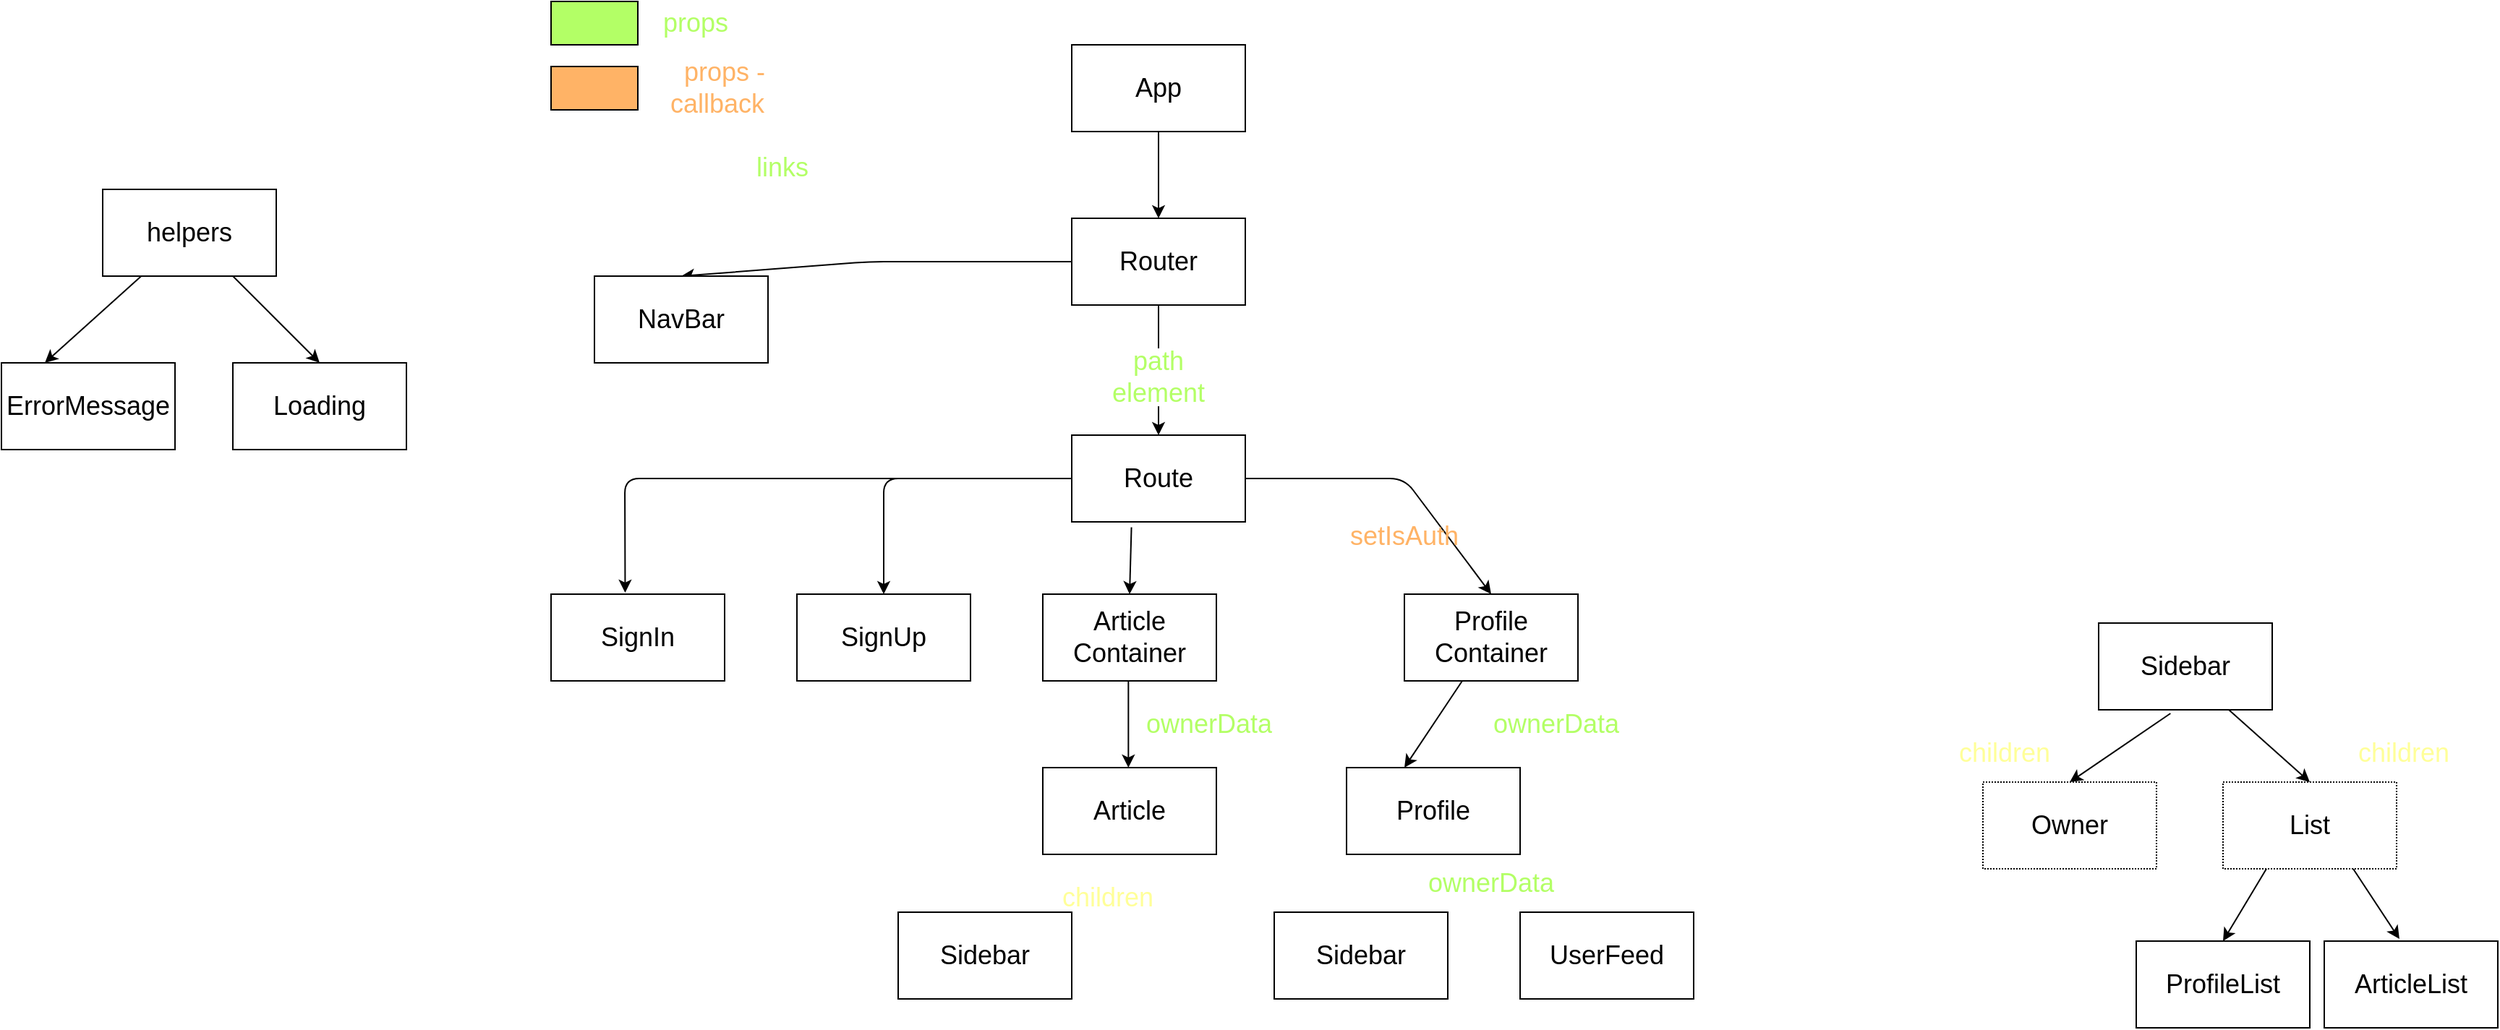 <mxfile>
    <diagram id="qQJ9IQBIF2iBBuZeL5KM" name="App Tree">
        <mxGraphModel dx="1688" dy="466" grid="1" gridSize="10" guides="1" tooltips="1" connect="1" arrows="1" fold="1" page="1" pageScale="1" pageWidth="827" pageHeight="1169" math="0" shadow="0">
            <root>
                <mxCell id="0"/>
                <mxCell id="1" parent="0"/>
                <mxCell id="11" style="edgeStyle=none;html=1;entryX=0.5;entryY=0;entryDx=0;entryDy=0;fontSize=18;" parent="1" source="2" target="10" edge="1">
                    <mxGeometry relative="1" as="geometry"/>
                </mxCell>
                <mxCell id="2" value="&lt;font style=&quot;font-size: 18px&quot;&gt;App&lt;/font&gt;" style="rounded=0;whiteSpace=wrap;html=1;" parent="1" vertex="1">
                    <mxGeometry x="380" y="50" width="120" height="60" as="geometry"/>
                </mxCell>
                <mxCell id="8" style="edgeStyle=none;html=1;entryX=0.25;entryY=0;entryDx=0;entryDy=0;fontSize=18;" parent="1" source="3" target="4" edge="1">
                    <mxGeometry relative="1" as="geometry"/>
                </mxCell>
                <mxCell id="9" style="edgeStyle=none;html=1;entryX=0.5;entryY=0;entryDx=0;entryDy=0;fontSize=18;" parent="1" source="3" target="5" edge="1">
                    <mxGeometry relative="1" as="geometry"/>
                </mxCell>
                <mxCell id="3" value="&lt;font style=&quot;font-size: 18px&quot;&gt;helpers&lt;/font&gt;" style="rounded=0;whiteSpace=wrap;html=1;" parent="1" vertex="1">
                    <mxGeometry x="-290" y="150" width="120" height="60" as="geometry"/>
                </mxCell>
                <mxCell id="4" value="&lt;font style=&quot;font-size: 18px&quot;&gt;ErrorMessage&lt;/font&gt;" style="rounded=0;whiteSpace=wrap;html=1;" parent="1" vertex="1">
                    <mxGeometry x="-360" y="270" width="120" height="60" as="geometry"/>
                </mxCell>
                <mxCell id="5" value="&lt;font style=&quot;font-size: 18px&quot;&gt;Loading&lt;/font&gt;" style="rounded=0;whiteSpace=wrap;html=1;" parent="1" vertex="1">
                    <mxGeometry x="-200" y="270" width="120" height="60" as="geometry"/>
                </mxCell>
                <mxCell id="14" style="edgeStyle=none;html=1;entryX=0.5;entryY=0;entryDx=0;entryDy=0;fontSize=18;" parent="1" source="10" target="12" edge="1">
                    <mxGeometry relative="1" as="geometry">
                        <Array as="points">
                            <mxPoint x="240" y="200"/>
                        </Array>
                    </mxGeometry>
                </mxCell>
                <mxCell id="19" style="edgeStyle=none;html=1;fontSize=18;fontColor=#B3FF66;entryX=0.5;entryY=0;entryDx=0;entryDy=0;startArrow=none;" parent="1" source="20" target="18" edge="1">
                    <mxGeometry relative="1" as="geometry">
                        <mxPoint x="440" y="290" as="targetPoint"/>
                    </mxGeometry>
                </mxCell>
                <mxCell id="10" value="&lt;font style=&quot;font-size: 18px&quot;&gt;Router&lt;/font&gt;" style="rounded=0;whiteSpace=wrap;html=1;" parent="1" vertex="1">
                    <mxGeometry x="380" y="170" width="120" height="60" as="geometry"/>
                </mxCell>
                <mxCell id="12" value="&lt;font style=&quot;font-size: 18px&quot;&gt;NavBar&lt;/font&gt;" style="rounded=0;whiteSpace=wrap;html=1;" parent="1" vertex="1">
                    <mxGeometry x="50" y="210" width="120" height="60" as="geometry"/>
                </mxCell>
                <mxCell id="15" value="&lt;font color=&quot;#b3ff66&quot;&gt;links&lt;/font&gt;" style="text;html=1;strokeColor=none;fillColor=none;align=center;verticalAlign=middle;whiteSpace=wrap;rounded=0;fontSize=18;" parent="1" vertex="1">
                    <mxGeometry x="150" y="120" width="60" height="30" as="geometry"/>
                </mxCell>
                <mxCell id="16" value="" style="rounded=0;whiteSpace=wrap;html=1;fontSize=18;fontColor=#B3FF66;fillColor=#B3FF66;" parent="1" vertex="1">
                    <mxGeometry x="20" y="20" width="60" height="30" as="geometry"/>
                </mxCell>
                <mxCell id="17" value="&lt;font color=&quot;#b3ff66&quot;&gt;props&lt;/font&gt;" style="text;html=1;strokeColor=none;fillColor=none;align=center;verticalAlign=middle;whiteSpace=wrap;rounded=0;fontSize=18;" parent="1" vertex="1">
                    <mxGeometry x="90" y="20" width="60" height="30" as="geometry"/>
                </mxCell>
                <mxCell id="25" style="edgeStyle=none;html=1;entryX=0.427;entryY=-0.017;entryDx=0;entryDy=0;entryPerimeter=0;fontSize=18;fontColor=#B3FF66;" parent="1" source="18" target="22" edge="1">
                    <mxGeometry relative="1" as="geometry">
                        <Array as="points">
                            <mxPoint x="71" y="350"/>
                        </Array>
                    </mxGeometry>
                </mxCell>
                <mxCell id="26" style="edgeStyle=none;html=1;entryX=0.5;entryY=0;entryDx=0;entryDy=0;fontSize=18;fontColor=#B3FF66;" parent="1" source="18" target="23" edge="1">
                    <mxGeometry relative="1" as="geometry">
                        <Array as="points">
                            <mxPoint x="250" y="350"/>
                        </Array>
                    </mxGeometry>
                </mxCell>
                <mxCell id="27" style="edgeStyle=none;html=1;entryX=0.5;entryY=0;entryDx=0;entryDy=0;fontSize=18;fontColor=#B3FF66;" parent="1" source="18" target="24" edge="1">
                    <mxGeometry relative="1" as="geometry">
                        <Array as="points">
                            <mxPoint x="610" y="350"/>
                        </Array>
                    </mxGeometry>
                </mxCell>
                <mxCell id="18" value="&lt;font style=&quot;font-size: 18px&quot;&gt;Route&lt;/font&gt;" style="rounded=0;whiteSpace=wrap;html=1;" parent="1" vertex="1">
                    <mxGeometry x="380" y="320" width="120" height="60" as="geometry"/>
                </mxCell>
                <mxCell id="22" value="&lt;font style=&quot;font-size: 18px&quot;&gt;SignIn&lt;/font&gt;" style="rounded=0;whiteSpace=wrap;html=1;" parent="1" vertex="1">
                    <mxGeometry x="20" y="430" width="120" height="60" as="geometry"/>
                </mxCell>
                <mxCell id="23" value="&lt;span style=&quot;font-size: 18px&quot;&gt;SignUp&lt;/span&gt;" style="rounded=0;whiteSpace=wrap;html=1;" parent="1" vertex="1">
                    <mxGeometry x="190" y="430" width="120" height="60" as="geometry"/>
                </mxCell>
                <mxCell id="37" style="edgeStyle=none;html=1;fontSize=18;fontColor=#FFB366;" parent="1" source="24" edge="1">
                    <mxGeometry relative="1" as="geometry">
                        <mxPoint x="610" y="550" as="targetPoint"/>
                    </mxGeometry>
                </mxCell>
                <mxCell id="24" value="&lt;font style=&quot;font-size: 18px&quot;&gt;Profile&lt;br&gt;Container&lt;/font&gt;" style="rounded=0;whiteSpace=wrap;html=1;" parent="1" vertex="1">
                    <mxGeometry x="610" y="430" width="120" height="60" as="geometry"/>
                </mxCell>
                <mxCell id="28" value="&lt;font color=&quot;#ffb366&quot;&gt;setIsAuth&lt;/font&gt;" style="text;html=1;strokeColor=none;fillColor=none;align=center;verticalAlign=middle;whiteSpace=wrap;rounded=0;fontSize=18;" parent="1" vertex="1">
                    <mxGeometry x="555" y="370" width="110" height="40" as="geometry"/>
                </mxCell>
                <mxCell id="20" value="&lt;font color=&quot;#b3ff66&quot;&gt;path&lt;br&gt;element&lt;br&gt;&lt;/font&gt;" style="text;html=1;strokeColor=none;fillColor=none;align=center;verticalAlign=middle;whiteSpace=wrap;rounded=0;fontSize=18;" parent="1" vertex="1">
                    <mxGeometry x="385" y="260" width="110" height="40" as="geometry"/>
                </mxCell>
                <mxCell id="29" value="" style="edgeStyle=none;html=1;fontSize=18;fontColor=#B3FF66;entryX=0.5;entryY=0;entryDx=0;entryDy=0;endArrow=none;" parent="1" source="10" target="20" edge="1">
                    <mxGeometry relative="1" as="geometry">
                        <mxPoint x="440" y="320" as="targetPoint"/>
                        <mxPoint x="440" y="230" as="sourcePoint"/>
                    </mxGeometry>
                </mxCell>
                <mxCell id="32" value="" style="rounded=0;whiteSpace=wrap;html=1;fontSize=18;fontColor=#B3FF66;fillColor=#FFB366;" parent="1" vertex="1">
                    <mxGeometry x="20" y="65" width="60" height="30" as="geometry"/>
                </mxCell>
                <mxCell id="34" value="&lt;font color=&quot;#ffb366&quot;&gt;props - callback&amp;nbsp;&amp;nbsp;&lt;/font&gt;" style="text;html=1;strokeColor=none;fillColor=none;align=center;verticalAlign=middle;whiteSpace=wrap;rounded=0;fontSize=18;" parent="1" vertex="1">
                    <mxGeometry x="90" y="65" width="100" height="30" as="geometry"/>
                </mxCell>
                <mxCell id="38" value="&lt;span style=&quot;font-size: 18px&quot;&gt;List&lt;/span&gt;" style="rounded=0;whiteSpace=wrap;html=1;dashed=1;dashPattern=1 1;" parent="1" vertex="1">
                    <mxGeometry x="1176" y="560" width="120" height="60" as="geometry"/>
                </mxCell>
                <mxCell id="39" value="&lt;span style=&quot;font-size: 18px&quot;&gt;Owner&lt;/span&gt;" style="rounded=0;whiteSpace=wrap;html=1;dashed=1;dashPattern=1 1;" parent="1" vertex="1">
                    <mxGeometry x="1010" y="560" width="120" height="60" as="geometry"/>
                </mxCell>
                <mxCell id="41" value="&lt;span style=&quot;font-size: 18px&quot;&gt;Article&lt;br&gt;Container&lt;/span&gt;" style="rounded=0;whiteSpace=wrap;html=1;" parent="1" vertex="1">
                    <mxGeometry x="360" y="430" width="120" height="60" as="geometry"/>
                </mxCell>
                <mxCell id="42" style="edgeStyle=none;html=1;entryX=0.5;entryY=0;entryDx=0;entryDy=0;fontSize=18;fontColor=#B3FF66;exitX=0.344;exitY=1.063;exitDx=0;exitDy=0;exitPerimeter=0;" parent="1" source="18" target="41" edge="1">
                    <mxGeometry relative="1" as="geometry">
                        <Array as="points"/>
                        <mxPoint x="370" y="370" as="sourcePoint"/>
                        <mxPoint x="251.24" y="448.98" as="targetPoint"/>
                    </mxGeometry>
                </mxCell>
                <mxCell id="44" value="&lt;span style=&quot;font-size: 18px&quot;&gt;Profile&lt;/span&gt;" style="rounded=0;whiteSpace=wrap;html=1;" parent="1" vertex="1">
                    <mxGeometry x="570" y="550" width="120" height="60" as="geometry"/>
                </mxCell>
                <mxCell id="45" style="edgeStyle=none;html=1;fontSize=18;fontColor=#FFB366;" parent="1" edge="1">
                    <mxGeometry relative="1" as="geometry">
                        <mxPoint x="419.17" y="490" as="sourcePoint"/>
                        <mxPoint x="419.17" y="550" as="targetPoint"/>
                    </mxGeometry>
                </mxCell>
                <mxCell id="46" value="&lt;span style=&quot;font-size: 18px&quot;&gt;Sidebar&lt;/span&gt;" style="rounded=0;whiteSpace=wrap;html=1;" parent="1" vertex="1">
                    <mxGeometry x="260" y="650" width="120" height="60" as="geometry"/>
                </mxCell>
                <mxCell id="47" value="&lt;span style=&quot;font-size: 18px&quot;&gt;Sidebar&lt;/span&gt;" style="rounded=0;whiteSpace=wrap;html=1;" parent="1" vertex="1">
                    <mxGeometry x="1090" y="450" width="120" height="60" as="geometry"/>
                </mxCell>
                <mxCell id="49" value="&lt;span style=&quot;font-size: 18px&quot;&gt;ProfileList&lt;/span&gt;" style="rounded=0;whiteSpace=wrap;html=1;" parent="1" vertex="1">
                    <mxGeometry x="1116" y="670" width="120" height="60" as="geometry"/>
                </mxCell>
                <mxCell id="50" value="&lt;span style=&quot;font-size: 18px&quot;&gt;ArticleList&lt;/span&gt;" style="rounded=0;whiteSpace=wrap;html=1;" parent="1" vertex="1">
                    <mxGeometry x="1246" y="670" width="120" height="60" as="geometry"/>
                </mxCell>
                <mxCell id="53" style="edgeStyle=none;html=1;fontSize=18;fontColor=#FFB366;entryX=0.5;entryY=0;entryDx=0;entryDy=0;" parent="1" target="49" edge="1">
                    <mxGeometry relative="1" as="geometry">
                        <mxPoint x="1206" y="620" as="sourcePoint"/>
                        <mxPoint x="1206" y="680" as="targetPoint"/>
                    </mxGeometry>
                </mxCell>
                <mxCell id="54" style="edgeStyle=none;html=1;fontSize=18;fontColor=#FFB366;entryX=0.433;entryY=-0.024;entryDx=0;entryDy=0;entryPerimeter=0;exitX=0.75;exitY=1;exitDx=0;exitDy=0;" parent="1" source="38" target="50" edge="1">
                    <mxGeometry relative="1" as="geometry">
                        <mxPoint x="1216" y="630" as="sourcePoint"/>
                        <mxPoint x="1166" y="680" as="targetPoint"/>
                    </mxGeometry>
                </mxCell>
                <mxCell id="55" style="edgeStyle=none;html=1;fontSize=18;fontColor=#FFB366;entryX=0.5;entryY=0;entryDx=0;entryDy=0;exitX=0.574;exitY=1.029;exitDx=0;exitDy=0;exitPerimeter=0;" parent="1" target="38" edge="1">
                    <mxGeometry relative="1" as="geometry">
                        <mxPoint x="1180.0" y="510" as="sourcePoint"/>
                        <mxPoint x="1233.08" y="556.82" as="targetPoint"/>
                    </mxGeometry>
                </mxCell>
                <mxCell id="56" style="edgeStyle=none;html=1;fontSize=18;fontColor=#FFB366;entryX=0.5;entryY=0;entryDx=0;entryDy=0;exitX=0.414;exitY=1.042;exitDx=0;exitDy=0;exitPerimeter=0;" parent="1" source="47" target="39" edge="1">
                    <mxGeometry relative="1" as="geometry">
                        <mxPoint x="1190.0" y="520" as="sourcePoint"/>
                        <mxPoint x="1246" y="570" as="targetPoint"/>
                    </mxGeometry>
                </mxCell>
                <mxCell id="57" value="&lt;span style=&quot;font-size: 18px&quot;&gt;Sidebar&lt;/span&gt;" style="rounded=0;whiteSpace=wrap;html=1;" parent="1" vertex="1">
                    <mxGeometry x="520" y="650" width="120" height="60" as="geometry"/>
                </mxCell>
                <mxCell id="58" value="&lt;span style=&quot;font-size: 18px&quot;&gt;UserFeed&lt;/span&gt;" style="rounded=0;whiteSpace=wrap;html=1;" parent="1" vertex="1">
                    <mxGeometry x="690" y="650" width="120" height="60" as="geometry"/>
                </mxCell>
                <mxCell id="60" value="&lt;span style=&quot;font-size: 18px&quot;&gt;Article&lt;/span&gt;" style="rounded=0;whiteSpace=wrap;html=1;" parent="1" vertex="1">
                    <mxGeometry x="360" y="550" width="120" height="60" as="geometry"/>
                </mxCell>
                <mxCell id="61" value="&lt;font color=&quot;#b3ff66&quot;&gt;ownerData&lt;br&gt;&lt;/font&gt;" style="text;html=1;strokeColor=none;fillColor=none;align=center;verticalAlign=middle;whiteSpace=wrap;rounded=0;fontSize=18;" parent="1" vertex="1">
                    <mxGeometry x="420" y="500" width="110" height="40" as="geometry"/>
                </mxCell>
                <mxCell id="62" value="&lt;font color=&quot;#b3ff66&quot;&gt;ownerData&lt;br&gt;&lt;/font&gt;" style="text;html=1;strokeColor=none;fillColor=none;align=center;verticalAlign=middle;whiteSpace=wrap;rounded=0;fontSize=18;" parent="1" vertex="1">
                    <mxGeometry x="660" y="500" width="110" height="40" as="geometry"/>
                </mxCell>
                <mxCell id="63" value="&lt;font color=&quot;#b3ff66&quot;&gt;ownerData&lt;br&gt;&lt;/font&gt;" style="text;html=1;strokeColor=none;fillColor=none;align=center;verticalAlign=middle;whiteSpace=wrap;rounded=0;fontSize=18;" parent="1" vertex="1">
                    <mxGeometry x="615" y="610" width="110" height="40" as="geometry"/>
                </mxCell>
                <mxCell id="64" value="&lt;font color=&quot;#ffff99&quot;&gt;children&lt;/font&gt;" style="text;html=1;strokeColor=none;fillColor=none;align=center;verticalAlign=middle;whiteSpace=wrap;rounded=0;fontSize=18;" parent="1" vertex="1">
                    <mxGeometry x="350" y="620" width="110" height="40" as="geometry"/>
                </mxCell>
                <mxCell id="65" value="&lt;font color=&quot;#ffff99&quot;&gt;children&lt;/font&gt;" style="text;html=1;strokeColor=none;fillColor=none;align=center;verticalAlign=middle;whiteSpace=wrap;rounded=0;fontSize=18;" parent="1" vertex="1">
                    <mxGeometry x="970" y="520" width="110" height="40" as="geometry"/>
                </mxCell>
                <mxCell id="67" value="&lt;font color=&quot;#ffff99&quot;&gt;children&lt;/font&gt;" style="text;html=1;strokeColor=none;fillColor=none;align=center;verticalAlign=middle;whiteSpace=wrap;rounded=0;fontSize=18;" parent="1" vertex="1">
                    <mxGeometry x="1246" y="520" width="110" height="40" as="geometry"/>
                </mxCell>
            </root>
        </mxGraphModel>
    </diagram>
    <diagram id="mZtMl0CcvF5to-Jl7O-v" name="Business logiс">
        <mxGraphModel dx="732" dy="396" grid="1" gridSize="10" guides="1" tooltips="1" connect="1" arrows="1" fold="1" page="1" pageScale="1" pageWidth="827" pageHeight="1169" math="0" shadow="0">
            <root>
                <mxCell id="lOeNdP4aLtOORAkZTSI3-0"/>
                <mxCell id="lOeNdP4aLtOORAkZTSI3-1" parent="lOeNdP4aLtOORAkZTSI3-0"/>
                <mxCell id="lOeNdP4aLtOORAkZTSI3-2" value="&lt;h1&gt;Запрос на выдачу статей на главной странице&lt;/h1&gt;&lt;div style=&quot;font-size: 20px&quot;&gt;&lt;div&gt;&lt;br&gt;&lt;/div&gt;&lt;div&gt;&lt;div&gt;&lt;br style=&quot;font-size: 12px&quot;&gt;&lt;/div&gt;&lt;/div&gt;&lt;/div&gt;&lt;div&gt;&lt;br&gt;&lt;/div&gt;" style="text;html=1;strokeColor=none;fillColor=none;spacing=5;spacingTop=-20;whiteSpace=wrap;overflow=hidden;rounded=0;align=center;" parent="lOeNdP4aLtOORAkZTSI3-1" vertex="1">
                    <mxGeometry x="90" y="20" width="1390" height="70" as="geometry"/>
                </mxCell>
                <mxCell id="lOeNdP4aLtOORAkZTSI3-4" value="&lt;div&gt;&lt;br&gt;&lt;/div&gt;&lt;div&gt;&lt;div&gt;&lt;div&gt;&lt;font color=&quot;#80ff00&quot;&gt;&lt;b&gt;Дейтсвия&amp;nbsp; &amp;nbsp; &amp;nbsp; &amp;nbsp; &amp;nbsp; &amp;nbsp; &amp;nbsp; &amp;nbsp; &amp;nbsp; &amp;nbsp; &amp;nbsp; &amp;nbsp; &amp;nbsp; &amp;nbsp; &amp;nbsp; &amp;nbsp; &amp;nbsp; &amp;nbsp; &amp;nbsp; &amp;nbsp; &amp;nbsp; &amp;nbsp; &amp;nbsp; &amp;nbsp; &amp;nbsp; &amp;nbsp; &amp;nbsp; &amp;nbsp; &amp;nbsp; &amp;nbsp; &amp;nbsp; &amp;nbsp; &amp;nbsp; &amp;nbsp; &amp;nbsp; &amp;nbsp; &amp;nbsp; &amp;nbsp; &amp;nbsp; &amp;nbsp; &amp;nbsp; &amp;nbsp; &amp;nbsp; &amp;nbsp; &amp;nbsp;&amp;nbsp;&lt;/b&gt;&lt;/font&gt;&lt;/div&gt;&lt;div&gt;&lt;br&gt;&lt;/div&gt;&lt;div&gt;&lt;font color=&quot;#ffffff&quot;&gt;Пользователь впервые посещает страницу или обнолвяет ее&amp;nbsp;&lt;/font&gt;&lt;/div&gt;&lt;div&gt;&lt;font color=&quot;#ffffff&quot;&gt;-&amp;gt;&amp;nbsp;&lt;/font&gt;&lt;/div&gt;&lt;div&gt;&lt;font color=&quot;#ffffff&quot;&gt;отпраляется запрос на адрес&amp;nbsp;http://localhost:3001/api/v1/post?page=1&amp;amp;limit=10&lt;/font&gt;&lt;/div&gt;&lt;div&gt;&lt;font color=&quot;#ffffff&quot;&gt;&lt;br&gt;&lt;/font&gt;&lt;/div&gt;&lt;div&gt;&lt;div&gt;&lt;font color=&quot;#ffffff&quot;&gt;Пользователь нажимает на кнопку с номером страницы 'n'&amp;nbsp;&lt;/font&gt;&lt;/div&gt;&lt;div&gt;&lt;font color=&quot;#ffffff&quot;&gt;-&amp;gt;&amp;nbsp;отпраляется запрос на адрес&amp;nbsp;http://localhost:3001/api/v1/post?page=n&amp;amp;limit=10, где n - номер страницы&lt;/font&gt;&lt;/div&gt;&lt;div&gt;&lt;br style=&quot;color: rgb(240 , 240 , 240) ; text-align: left&quot;&gt;&lt;/div&gt;&lt;/div&gt;&lt;/div&gt;&lt;/div&gt;" style="text;html=1;strokeColor=none;fillColor=none;align=center;verticalAlign=middle;whiteSpace=wrap;rounded=0;fontSize=20;fontColor=#FFFF33;" parent="lOeNdP4aLtOORAkZTSI3-1" vertex="1">
                    <mxGeometry x="80" y="120" width="690" height="340" as="geometry"/>
                </mxCell>
                <mxCell id="lOeNdP4aLtOORAkZTSI3-7" value="&lt;div&gt;&lt;br&gt;&lt;/div&gt;&lt;div&gt;&lt;div&gt;&lt;b&gt;Состояние&lt;/b&gt;&lt;/div&gt;&lt;div&gt;&lt;b&gt;&lt;br&gt;&lt;/b&gt;&lt;/div&gt;&lt;div&gt;&lt;b&gt;&lt;font color=&quot;#ffffff&quot;&gt;1. Группа отвечающая за информацию для отрисовки статьей и инофрмации и статьях(число статьей)&lt;/font&gt;&lt;/b&gt;&lt;/div&gt;&lt;div&gt;&lt;br&gt;&lt;/div&gt;&lt;div&gt;&lt;font color=&quot;#ffffff&quot;&gt;&lt;b&gt;&lt;u&gt;Статьи &lt;/u&gt;- &lt;/b&gt;список статьей, соответсвующие запросу пользователя&amp;nbsp;&lt;/font&gt;&lt;/div&gt;&lt;div&gt;&lt;br&gt;&lt;/div&gt;&lt;div&gt;&lt;font color=&quot;#ffffff&quot;&gt;&lt;b&gt;&lt;u&gt;Общее число статей&lt;/u&gt;&amp;nbsp;&lt;/b&gt;&lt;/font&gt;&lt;/div&gt;&lt;div&gt;&lt;font color=&quot;#ffffff&quot;&gt;&lt;b&gt;&lt;br&gt;&lt;/b&gt;&lt;/font&gt;&lt;/div&gt;&lt;div&gt;&lt;font color=&quot;#ffffff&quot;&gt;&lt;b&gt;2. Группа отвечающая за поисковой запрос (в поле поиск)&lt;/b&gt;&lt;/font&gt;&lt;/div&gt;&lt;div&gt;&lt;font color=&quot;#ffffff&quot;&gt;&lt;b&gt;&lt;br&gt;&lt;/b&gt;&lt;/font&gt;&lt;/div&gt;&lt;div&gt;&lt;font color=&quot;#ffffff&quot;&gt;&lt;b&gt;&lt;u&gt;Значение поискового запроса&lt;/u&gt;&lt;/b&gt;&lt;/font&gt;&lt;/div&gt;&lt;div&gt;&lt;div&gt;&lt;br style=&quot;color: rgb(240 , 240 , 240)&quot;&gt;&lt;/div&gt;&lt;/div&gt;&lt;/div&gt;&lt;div&gt;&lt;font color=&quot;#ffffff&quot;&gt;3. &lt;b&gt;Группа отвечающая за запрос пользователя (QueryParams, запрос на действия пользователя)&lt;/b&gt;&lt;/font&gt;&lt;/div&gt;&lt;div&gt;&lt;font color=&quot;#ffffff&quot;&gt;&lt;b&gt;&lt;br&gt;&lt;/b&gt;&lt;/font&gt;&lt;/div&gt;&lt;div&gt;&lt;div&gt;&lt;font color=&quot;#ffffff&quot;&gt;&lt;b&gt;&lt;u&gt;Значение параметра запроса&lt;/u&gt;&lt;/b&gt;&lt;/font&gt;&lt;/div&gt;&lt;div&gt;&lt;font color=&quot;#ffffff&quot;&gt;&lt;b&gt;&lt;u&gt;&lt;br&gt;&lt;/u&gt;&lt;/b&gt;&lt;/font&gt;&lt;/div&gt;&lt;div&gt;&lt;div&gt;&lt;font color=&quot;#ffffff&quot;&gt;&lt;b&gt;&lt;u&gt;Критерий параметра запроса(критерий сортировки, по каким критериям отбираем запрос)&lt;/u&gt;&lt;/b&gt;&lt;/font&gt;&lt;/div&gt;&lt;div&gt;&lt;br style=&quot;color: rgb(240 , 240 , 240)&quot;&gt;&lt;/div&gt;&lt;/div&gt;&lt;/div&gt;" style="text;html=1;strokeColor=none;fillColor=none;align=left;verticalAlign=middle;whiteSpace=wrap;rounded=0;fontSize=20;fontColor=#FFFF33;" parent="lOeNdP4aLtOORAkZTSI3-1" vertex="1">
                    <mxGeometry x="896" y="130" width="690" height="450" as="geometry"/>
                </mxCell>
                <mxCell id="lOeNdP4aLtOORAkZTSI3-10" value="&lt;b&gt;1. Получение списка статей с бекенда на фронтенд (При обновлении страницы, первичной загрузке или переключении страниц)&lt;/b&gt;" style="text;html=1;strokeColor=none;fillColor=none;align=center;verticalAlign=middle;whiteSpace=wrap;rounded=0;fontSize=20;fontColor=#FFFFFF;" parent="lOeNdP4aLtOORAkZTSI3-1" vertex="1">
                    <mxGeometry x="75" y="500" width="700" height="60" as="geometry"/>
                </mxCell>
                <mxCell id="lOeNdP4aLtOORAkZTSI3-11" value="начало" style="rounded=1;whiteSpace=wrap;html=1;fontSize=20;fontColor=#FFFFFF;arcSize=50;" parent="lOeNdP4aLtOORAkZTSI3-1" vertex="1">
                    <mxGeometry x="120" y="640" width="190" height="50" as="geometry"/>
                </mxCell>
                <mxCell id="lOeNdP4aLtOORAkZTSI3-13" value="" style="endArrow=none;html=1;fontSize=20;fontColor=#FFFFFF;rounded=1;dashed=1;strokeWidth=2;" parent="lOeNdP4aLtOORAkZTSI3-1" edge="1">
                    <mxGeometry width="50" height="50" relative="1" as="geometry">
                        <mxPoint x="320" y="670" as="sourcePoint"/>
                        <mxPoint x="390" y="670" as="targetPoint"/>
                    </mxGeometry>
                </mxCell>
                <mxCell id="lOeNdP4aLtOORAkZTSI3-14" value="" style="endArrow=none;html=1;rounded=1;fontSize=20;fontColor=#FFFFFF;strokeWidth=2;" parent="lOeNdP4aLtOORAkZTSI3-1" edge="1">
                    <mxGeometry width="50" height="50" relative="1" as="geometry">
                        <mxPoint x="390" y="700" as="sourcePoint"/>
                        <mxPoint x="390" y="600" as="targetPoint"/>
                    </mxGeometry>
                </mxCell>
                <mxCell id="lOeNdP4aLtOORAkZTSI3-15" value="" style="endArrow=none;html=1;rounded=1;fontSize=20;fontColor=#FFFFFF;strokeWidth=2;" parent="lOeNdP4aLtOORAkZTSI3-1" edge="1">
                    <mxGeometry width="50" height="50" relative="1" as="geometry">
                        <mxPoint x="480" y="700" as="sourcePoint"/>
                        <mxPoint x="390" y="700.0" as="targetPoint"/>
                    </mxGeometry>
                </mxCell>
                <mxCell id="lOeNdP4aLtOORAkZTSI3-16" value="" style="endArrow=none;html=1;rounded=1;fontSize=20;fontColor=#FFFFFF;strokeWidth=2;" parent="lOeNdP4aLtOORAkZTSI3-1" edge="1">
                    <mxGeometry width="50" height="50" relative="1" as="geometry">
                        <mxPoint x="480" y="600" as="sourcePoint"/>
                        <mxPoint x="390" y="600" as="targetPoint"/>
                    </mxGeometry>
                </mxCell>
                <mxCell id="lOeNdP4aLtOORAkZTSI3-17" value="&lt;font style=&quot;font-size: 15px&quot;&gt;useArticles(queryParams)&lt;br&gt;//queryParams - значение параметра запроса в строке запроса для бекенда&amp;nbsp;&lt;/font&gt;" style="text;html=1;strokeColor=none;fillColor=none;align=center;verticalAlign=middle;whiteSpace=wrap;rounded=0;fontSize=20;fontColor=#FFFFFF;" parent="lOeNdP4aLtOORAkZTSI3-1" vertex="1">
                    <mxGeometry x="390" y="605" width="250" height="85" as="geometry"/>
                </mxCell>
                <mxCell id="lOeNdP4aLtOORAkZTSI3-18" value="&lt;font color=&quot;#ffff33&quot;&gt;articles&lt;/font&gt; := []&lt;br&gt;&lt;font color=&quot;#ffff33&quot;&gt;total &lt;/font&gt;:= 0&lt;br&gt;" style="rounded=0;whiteSpace=wrap;html=1;fontSize=15;fontColor=#FFFFFF;" parent="lOeNdP4aLtOORAkZTSI3-1" vertex="1">
                    <mxGeometry x="160" y="750" width="120" height="60" as="geometry"/>
                </mxCell>
                <mxCell id="lOeNdP4aLtOORAkZTSI3-21" value="" style="endArrow=none;html=1;fontSize=20;fontColor=#FFFFFF;rounded=1;dashed=1;strokeWidth=2;" parent="lOeNdP4aLtOORAkZTSI3-1" edge="1">
                    <mxGeometry width="50" height="50" relative="1" as="geometry">
                        <mxPoint x="280" y="785" as="sourcePoint"/>
                        <mxPoint x="350" y="785" as="targetPoint"/>
                    </mxGeometry>
                </mxCell>
                <mxCell id="lOeNdP4aLtOORAkZTSI3-23" value="&lt;span style=&quot;font-size: 15px&quot;&gt;// articles - состояние наличия списка статьей по запросу&lt;br&gt;// total - состояние значения общего числа статьей в базе&lt;br&gt;&lt;/span&gt;" style="text;html=1;strokeColor=none;fillColor=none;align=center;verticalAlign=middle;whiteSpace=wrap;rounded=0;fontSize=20;fontColor=#FFFFFF;" parent="lOeNdP4aLtOORAkZTSI3-1" vertex="1">
                    <mxGeometry x="350" y="713.75" width="290" height="132.5" as="geometry"/>
                </mxCell>
                <mxCell id="lOeNdP4aLtOORAkZTSI3-26" value="&lt;font color=&quot;#ffffff&quot;&gt;responseData :=&lt;br&gt;postService.fetch(queryParams)&lt;br&gt;&lt;/font&gt;" style="shape=process;whiteSpace=wrap;html=1;backgroundOutline=1;rounded=1;fontSize=15;fontColor=#FFFF33;" parent="lOeNdP4aLtOORAkZTSI3-1" vertex="1">
                    <mxGeometry x="115" y="870" width="200" height="80" as="geometry"/>
                </mxCell>
                <mxCell id="lOeNdP4aLtOORAkZTSI3-28" value="" style="endArrow=none;html=1;fontSize=20;fontColor=#FFFFFF;rounded=1;dashed=1;strokeWidth=2;" parent="lOeNdP4aLtOORAkZTSI3-1" edge="1">
                    <mxGeometry width="50" height="50" relative="1" as="geometry">
                        <mxPoint x="330" y="909.47" as="sourcePoint"/>
                        <mxPoint x="400" y="909.47" as="targetPoint"/>
                    </mxGeometry>
                </mxCell>
                <mxCell id="lOeNdP4aLtOORAkZTSI3-29" value="&lt;span style=&quot;font-size: 15px&quot;&gt;//&lt;/span&gt;&lt;span style=&quot;font-size: 15px&quot;&gt;postService.fetch -&amp;nbsp;&lt;/span&gt;&lt;span style=&quot;font-size: 15px&quot;&gt;&lt;br&gt;Запрос на сервер&lt;br&gt;&lt;/span&gt;" style="text;html=1;strokeColor=none;fillColor=none;align=center;verticalAlign=middle;whiteSpace=wrap;rounded=0;fontSize=20;fontColor=#FFFFFF;" parent="lOeNdP4aLtOORAkZTSI3-1" vertex="1">
                    <mxGeometry x="400" y="898.13" width="140" height="23.75" as="geometry"/>
                </mxCell>
                <mxCell id="lOeNdP4aLtOORAkZTSI3-30" value="articlesReceived := responseData.items" style="rounded=0;whiteSpace=wrap;html=1;fontSize=15;fontColor=#FFFFFF;" parent="lOeNdP4aLtOORAkZTSI3-1" vertex="1">
                    <mxGeometry x="141.5" y="1010" width="157" height="60" as="geometry"/>
                </mxCell>
                <mxCell id="lOeNdP4aLtOORAkZTSI3-32" value="&lt;font color=&quot;#ffffff&quot;&gt;formattedArticles:=&lt;br&gt;formatArticleText(&lt;/font&gt;&lt;span style=&quot;color: rgb(255 , 255 , 255)&quot;&gt;articlesReceived,&amp;nbsp;&lt;/span&gt;&lt;font color=&quot;#ffffff&quot;&gt;&lt;br&gt;true&lt;/font&gt;&lt;font color=&quot;#ffffff&quot;&gt;)&lt;br&gt;&lt;/font&gt;" style="shape=process;whiteSpace=wrap;html=1;backgroundOutline=1;rounded=1;fontSize=15;fontColor=#FFFF33;" parent="lOeNdP4aLtOORAkZTSI3-1" vertex="1">
                    <mxGeometry x="65" y="1130" width="300" height="80" as="geometry"/>
                </mxCell>
                <mxCell id="lOeNdP4aLtOORAkZTSI3-35" value="" style="endArrow=none;html=1;fontSize=20;fontColor=#FFFFFF;rounded=1;dashed=1;strokeWidth=2;" parent="lOeNdP4aLtOORAkZTSI3-1" edge="1">
                    <mxGeometry width="50" height="50" relative="1" as="geometry">
                        <mxPoint x="379" y="1169.41" as="sourcePoint"/>
                        <mxPoint x="449" y="1169.41" as="targetPoint"/>
                    </mxGeometry>
                </mxCell>
                <mxCell id="lOeNdP4aLtOORAkZTSI3-36" value="&lt;span style=&quot;font-size: 15px&quot;&gt;Форматирование (апсинг) статей полученных с сервер, т.к. статьи приходят с html тегами встроенными в текст&lt;br&gt;&lt;/span&gt;" style="text;html=1;strokeColor=none;fillColor=none;align=center;verticalAlign=middle;whiteSpace=wrap;rounded=0;fontSize=20;fontColor=#FFFFFF;" parent="lOeNdP4aLtOORAkZTSI3-1" vertex="1">
                    <mxGeometry x="450" y="1150" width="310" height="23.75" as="geometry"/>
                </mxCell>
                <mxCell id="lOeNdP4aLtOORAkZTSI3-42" value="" style="endArrow=none;html=1;rounded=1;fontSize=20;fontColor=#FFFFFF;strokeWidth=2;entryX=0.489;entryY=1.027;entryDx=0;entryDy=0;exitX=0.45;exitY=-0.023;exitDx=0;exitDy=0;exitPerimeter=0;entryPerimeter=0;" parent="lOeNdP4aLtOORAkZTSI3-1" source="lOeNdP4aLtOORAkZTSI3-18" target="lOeNdP4aLtOORAkZTSI3-11" edge="1">
                    <mxGeometry width="50" height="50" relative="1" as="geometry">
                        <mxPoint x="360" y="850" as="sourcePoint"/>
                        <mxPoint x="410" y="800" as="targetPoint"/>
                    </mxGeometry>
                </mxCell>
                <mxCell id="lOeNdP4aLtOORAkZTSI3-43" value="" style="endArrow=none;html=1;rounded=1;fontSize=20;fontColor=#FFFFFF;strokeWidth=2;entryX=0.5;entryY=1;entryDx=0;entryDy=0;" parent="lOeNdP4aLtOORAkZTSI3-1" edge="1">
                    <mxGeometry width="50" height="50" relative="1" as="geometry">
                        <mxPoint x="216" y="869" as="sourcePoint"/>
                        <mxPoint x="215.5" y="810" as="targetPoint"/>
                    </mxGeometry>
                </mxCell>
                <mxCell id="lOeNdP4aLtOORAkZTSI3-44" value="" style="endArrow=none;html=1;rounded=1;fontSize=20;fontColor=#FFFFFF;strokeWidth=2;entryX=0.5;entryY=1;entryDx=0;entryDy=0;" parent="lOeNdP4aLtOORAkZTSI3-1" edge="1">
                    <mxGeometry width="50" height="50" relative="1" as="geometry">
                        <mxPoint x="216" y="1009" as="sourcePoint"/>
                        <mxPoint x="215.5" y="950" as="targetPoint"/>
                    </mxGeometry>
                </mxCell>
                <mxCell id="lOeNdP4aLtOORAkZTSI3-45" value="" style="endArrow=none;html=1;rounded=1;fontSize=20;fontColor=#FFFFFF;strokeWidth=2;entryX=0.5;entryY=1;entryDx=0;entryDy=0;exitX=0.5;exitY=0;exitDx=0;exitDy=0;" parent="lOeNdP4aLtOORAkZTSI3-1" source="lOeNdP4aLtOORAkZTSI3-32" edge="1">
                    <mxGeometry width="50" height="50" relative="1" as="geometry">
                        <mxPoint x="214.5" y="1130" as="sourcePoint"/>
                        <mxPoint x="215.5" y="1071.38" as="targetPoint"/>
                    </mxGeometry>
                </mxCell>
                <mxCell id="lOeNdP4aLtOORAkZTSI3-47" value="" style="endArrow=none;html=1;rounded=1;fontSize=20;fontColor=#FFFFFF;strokeWidth=2;entryX=0.5;entryY=1;entryDx=0;entryDy=0;exitX=0.5;exitY=0;exitDx=0;exitDy=0;" parent="lOeNdP4aLtOORAkZTSI3-1" target="lOeNdP4aLtOORAkZTSI3-32" edge="1">
                    <mxGeometry width="50" height="50" relative="1" as="geometry">
                        <mxPoint x="215" y="1270" as="sourcePoint"/>
                        <mxPoint x="210.5" y="1211.38" as="targetPoint"/>
                    </mxGeometry>
                </mxCell>
                <mxCell id="lOeNdP4aLtOORAkZTSI3-48" value="&lt;font color=&quot;#ffff33&quot;&gt;articles&lt;/font&gt; :=&amp;nbsp; formattedArticles&lt;br&gt;&lt;font color=&quot;#ffff33&quot;&gt;total &lt;/font&gt;:= responseData.total" style="rounded=0;whiteSpace=wrap;html=1;fontSize=15;fontColor=#FFFFFF;" parent="lOeNdP4aLtOORAkZTSI3-1" vertex="1">
                    <mxGeometry x="87.5" y="1270" width="255" height="60" as="geometry"/>
                </mxCell>
                <mxCell id="lOeNdP4aLtOORAkZTSI3-49" value="конец" style="rounded=1;whiteSpace=wrap;html=1;fontSize=20;fontColor=#FFFFFF;arcSize=50;" parent="lOeNdP4aLtOORAkZTSI3-1" vertex="1">
                    <mxGeometry x="115" y="1390" width="190" height="50" as="geometry"/>
                </mxCell>
                <mxCell id="lOeNdP4aLtOORAkZTSI3-50" value="" style="endArrow=none;html=1;rounded=1;fontSize=20;fontColor=#FFFFFF;strokeWidth=2;entryX=0.5;entryY=1;entryDx=0;entryDy=0;exitX=0.5;exitY=0;exitDx=0;exitDy=0;" parent="lOeNdP4aLtOORAkZTSI3-1" edge="1">
                    <mxGeometry width="50" height="50" relative="1" as="geometry">
                        <mxPoint x="210" y="1390" as="sourcePoint"/>
                        <mxPoint x="210" y="1330" as="targetPoint"/>
                    </mxGeometry>
                </mxCell>
                <mxCell id="lOeNdP4aLtOORAkZTSI3-51" value="" style="endArrow=none;html=1;fontSize=20;fontColor=#FFFFFF;rounded=1;dashed=1;strokeWidth=2;" parent="lOeNdP4aLtOORAkZTSI3-1" edge="1">
                    <mxGeometry width="50" height="50" relative="1" as="geometry">
                        <mxPoint x="330" y="1414.37" as="sourcePoint"/>
                        <mxPoint x="400" y="1414.37" as="targetPoint"/>
                    </mxGeometry>
                </mxCell>
                <mxCell id="lOeNdP4aLtOORAkZTSI3-52" value="&lt;span style=&quot;font-size: 15px&quot;&gt;Функция возвращает значения состояний&lt;br&gt;&lt;/span&gt;" style="text;html=1;strokeColor=none;fillColor=none;align=center;verticalAlign=middle;whiteSpace=wrap;rounded=0;fontSize=20;fontColor=#FFFFFF;" parent="lOeNdP4aLtOORAkZTSI3-1" vertex="1">
                    <mxGeometry x="400" y="1390" width="310" height="23.75" as="geometry"/>
                </mxCell>
                <mxCell id="lOeNdP4aLtOORAkZTSI3-53" value="&lt;b&gt;2. Получение списка статей с бекенда на фронтенд (при выборе пункта, опции из селекта). Опция отвечает за критерий параметра запроса&lt;/b&gt;" style="text;html=1;strokeColor=none;fillColor=none;align=center;verticalAlign=middle;whiteSpace=wrap;rounded=0;fontSize=20;fontColor=#FFFFFF;" parent="lOeNdP4aLtOORAkZTSI3-1" vertex="1">
                    <mxGeometry x="40" y="1530" width="700" height="60" as="geometry"/>
                </mxCell>
            </root>
        </mxGraphModel>
    </diagram>
    <diagram id="GUXMnsccN3RdSrxjLiIU" name="ProfileStateFlow">
        <mxGraphModel dx="7320" dy="3960" grid="1" gridSize="10" guides="1" tooltips="1" connect="1" arrows="1" fold="1" page="1" pageScale="1" pageWidth="827" pageHeight="1169" math="0" shadow="0">
            <root>
                <mxCell id="QMOMvuxUgYIAXW9uxuPU-0"/>
                <mxCell id="QMOMvuxUgYIAXW9uxuPU-1" parent="QMOMvuxUgYIAXW9uxuPU-0"/>
                <mxCell id="g5wtCf3hasmEdAS5ybPC-1" value="" style="rounded=1;whiteSpace=wrap;html=1;dashed=1;strokeWidth=4;" parent="QMOMvuxUgYIAXW9uxuPU-1" vertex="1">
                    <mxGeometry x="1600" y="140" width="1720" height="760" as="geometry"/>
                </mxCell>
                <mxCell id="QMOMvuxUgYIAXW9uxuPU-2" value="&lt;font style=&quot;font-size: 18px&quot;&gt;ProfileContainer&lt;br&gt;&lt;font color=&quot;#ffff33&quot; style=&quot;font-size: 18px&quot;&gt;profileInfo&lt;/font&gt;: null&lt;br&gt;&lt;font color=&quot;#ffff33&quot; style=&quot;font-size: 18px&quot;&gt;avatarFavoriteProfiles&lt;/font&gt;: []&lt;/font&gt;" style="rounded=0;whiteSpace=wrap;html=1;" parent="QMOMvuxUgYIAXW9uxuPU-1" vertex="1">
                    <mxGeometry x="60" y="70" width="200" height="80" as="geometry"/>
                </mxCell>
                <mxCell id="QMOMvuxUgYIAXW9uxuPU-3" value="&lt;font color=&quot;#80ff00&quot;&gt;queryParams&lt;br&gt;ByOwner:&amp;nbsp;&lt;/font&gt;&lt;span style=&quot;color: rgb(240 , 240 , 240)&quot;&gt;underfined&lt;/span&gt;" style="rounded=0;whiteSpace=wrap;html=1;fontSize=18;fontColor=#FFFF33;" parent="QMOMvuxUgYIAXW9uxuPU-1" vertex="1">
                    <mxGeometry x="60" y="190" width="190" height="60" as="geometry"/>
                </mxCell>
                <mxCell id="QMOMvuxUgYIAXW9uxuPU-4" value="&lt;font color=&quot;#80ff00&quot;&gt;avatarData:&amp;nbsp;&lt;/font&gt;&lt;span style=&quot;color: rgb(240 , 240 , 240)&quot;&gt;underfined&lt;/span&gt;" style="rounded=0;whiteSpace=wrap;html=1;fontSize=18;fontColor=#FFFF33;" parent="QMOMvuxUgYIAXW9uxuPU-1" vertex="1">
                    <mxGeometry x="60" y="260" width="190" height="60" as="geometry"/>
                </mxCell>
                <mxCell id="QMOMvuxUgYIAXW9uxuPU-5" value="&lt;font color=&quot;#80ff00&quot;&gt;userData:&amp;nbsp;&lt;/font&gt;&lt;span style=&quot;color: rgb(240 , 240 , 240)&quot;&gt;underfined&lt;/span&gt;" style="rounded=0;whiteSpace=wrap;html=1;fontSize=18;fontColor=#FFFF33;" parent="QMOMvuxUgYIAXW9uxuPU-1" vertex="1">
                    <mxGeometry x="60" y="330" width="190" height="60" as="geometry"/>
                </mxCell>
                <mxCell id="QMOMvuxUgYIAXW9uxuPU-6" value="&lt;font color=&quot;#80ff00&quot;&gt;userInfo:&amp;nbsp;&lt;/font&gt;&lt;span style=&quot;color: rgb(240 , 240 , 240)&quot;&gt;underfined&lt;/span&gt;" style="rounded=0;whiteSpace=wrap;html=1;fontSize=18;fontColor=#FFFF33;" parent="QMOMvuxUgYIAXW9uxuPU-1" vertex="1">
                    <mxGeometry x="60" y="400" width="190" height="60" as="geometry"/>
                </mxCell>
                <mxCell id="QMOMvuxUgYIAXW9uxuPU-7" value="&lt;font color=&quot;#80ff00&quot;&gt;filtredUserInfo:&amp;nbsp;&lt;/font&gt;&lt;span style=&quot;color: rgb(240 , 240 , 240)&quot;&gt;underfined&lt;/span&gt;" style="rounded=0;whiteSpace=wrap;html=1;fontSize=18;fontColor=#FFFF33;" parent="QMOMvuxUgYIAXW9uxuPU-1" vertex="1">
                    <mxGeometry x="260" y="190" width="230" height="60" as="geometry"/>
                </mxCell>
                <mxCell id="QMOMvuxUgYIAXW9uxuPU-8" value="&lt;font color=&quot;#80ff00&quot;&gt;queryParams&lt;br&gt;ByFavorite:&amp;nbsp;&lt;/font&gt;&lt;span style=&quot;color: rgb(240 , 240 , 240)&quot;&gt;underfined&lt;/span&gt;" style="rounded=0;whiteSpace=wrap;html=1;fontSize=18;fontColor=#FFFF33;" parent="QMOMvuxUgYIAXW9uxuPU-1" vertex="1">
                    <mxGeometry x="260" y="260" width="230" height="60" as="geometry"/>
                </mxCell>
                <mxCell id="QMOMvuxUgYIAXW9uxuPU-9" value="&lt;font color=&quot;#80ff00&quot;&gt;favoriteProfiles:&amp;nbsp;&lt;/font&gt;&lt;span style=&quot;color: rgb(240 , 240 , 240)&quot;&gt;underfined&lt;/span&gt;" style="rounded=0;whiteSpace=wrap;html=1;fontSize=18;fontColor=#FFFF33;" parent="QMOMvuxUgYIAXW9uxuPU-1" vertex="1">
                    <mxGeometry x="260" y="330" width="230" height="60" as="geometry"/>
                </mxCell>
                <mxCell id="QMOMvuxUgYIAXW9uxuPU-10" value="&lt;font color=&quot;#80ff00&quot;&gt;path:&amp;nbsp;&lt;/font&gt;&lt;span style=&quot;color: rgb(240 , 240 , 240)&quot;&gt;underfined&lt;/span&gt;" style="rounded=0;whiteSpace=wrap;html=1;fontSize=18;fontColor=#FFFF33;" parent="QMOMvuxUgYIAXW9uxuPU-1" vertex="1">
                    <mxGeometry x="260" y="400" width="230" height="60" as="geometry"/>
                </mxCell>
                <mxCell id="QMOMvuxUgYIAXW9uxuPU-11" value="&lt;font color=&quot;#80ff00&quot;&gt;favoritesPath:&amp;nbsp;&lt;/font&gt;&lt;span style=&quot;color: rgb(240 , 240 , 240)&quot;&gt;underfined&lt;/span&gt;" style="rounded=0;whiteSpace=wrap;html=1;fontSize=18;fontColor=#FFFF33;" parent="QMOMvuxUgYIAXW9uxuPU-1" vertex="1">
                    <mxGeometry x="500" y="190" width="230" height="60" as="geometry"/>
                </mxCell>
                <mxCell id="g5aGcE4Xg2_YUbQ_tgqQ-0" value="&lt;font style=&quot;font-size: 18px&quot;&gt;Input&lt;/font&gt;" style="rounded=0;whiteSpace=wrap;html=1;" parent="QMOMvuxUgYIAXW9uxuPU-1" vertex="1">
                    <mxGeometry x="60" y="680" width="120" height="60" as="geometry"/>
                </mxCell>
                <mxCell id="g5aGcE4Xg2_YUbQ_tgqQ-1" value="&lt;font style=&quot;font-size: 18px&quot;&gt;Process&lt;/font&gt;" style="rounded=0;whiteSpace=wrap;html=1;" parent="QMOMvuxUgYIAXW9uxuPU-1" vertex="1">
                    <mxGeometry x="320" y="680" width="120" height="60" as="geometry"/>
                </mxCell>
                <mxCell id="g5aGcE4Xg2_YUbQ_tgqQ-2" value="&lt;font style=&quot;font-size: 18px&quot;&gt;Output&lt;/font&gt;" style="rounded=0;whiteSpace=wrap;html=1;" parent="QMOMvuxUgYIAXW9uxuPU-1" vertex="1">
                    <mxGeometry x="795" y="680" width="120" height="60" as="geometry"/>
                </mxCell>
                <mxCell id="g5aGcE4Xg2_YUbQ_tgqQ-3" value="&lt;font style=&quot;font-size: 18px&quot;&gt;profileData&lt;/font&gt;" style="rounded=0;whiteSpace=wrap;html=1;fillColor=#60a917;fontColor=#ffffff;strokeColor=#2D7600;" parent="QMOMvuxUgYIAXW9uxuPU-1" vertex="1">
                    <mxGeometry x="790" y="830" width="120" height="60" as="geometry"/>
                </mxCell>
                <mxCell id="g5aGcE4Xg2_YUbQ_tgqQ-6" value="" style="endArrow=none;dashed=1;html=1;fontSize=18;strokeWidth=3;" parent="QMOMvuxUgYIAXW9uxuPU-1" edge="1">
                    <mxGeometry width="50" height="50" relative="1" as="geometry">
                        <mxPoint x="920" y="870" as="sourcePoint"/>
                        <mxPoint x="970" y="870" as="targetPoint"/>
                    </mxGeometry>
                </mxCell>
                <mxCell id="g5aGcE4Xg2_YUbQ_tgqQ-7" value="userInfo: {&lt;br&gt;avatar, fullName, login, details, bio&lt;br&gt;},&lt;br&gt;favoriteProfile: {&lt;br&gt;avatar, login&lt;br&gt;},&lt;br&gt;favoriteArticles: {&lt;br&gt;poster, avatar, name, level, title&lt;br&gt;}" style="text;html=1;strokeColor=none;fillColor=none;align=left;verticalAlign=middle;whiteSpace=wrap;rounded=0;fontSize=18;" parent="QMOMvuxUgYIAXW9uxuPU-1" vertex="1">
                    <mxGeometry x="970" y="780" width="290" height="210" as="geometry"/>
                </mxCell>
                <mxCell id="g5aGcE4Xg2_YUbQ_tgqQ-8" value="" style="endArrow=classic;html=1;fontSize=18;strokeWidth=3;exitX=0.614;exitY=1.006;exitDx=0;exitDy=0;exitPerimeter=0;entryX=0.3;entryY=1.019;entryDx=0;entryDy=0;entryPerimeter=0;" parent="QMOMvuxUgYIAXW9uxuPU-1" source="g5aGcE4Xg2_YUbQ_tgqQ-0" target="g5aGcE4Xg2_YUbQ_tgqQ-1" edge="1">
                    <mxGeometry width="50" height="50" relative="1" as="geometry">
                        <mxPoint x="170" y="790" as="sourcePoint"/>
                        <mxPoint x="520" y="740" as="targetPoint"/>
                        <Array as="points">
                            <mxPoint x="134" y="780"/>
                            <mxPoint x="356" y="780"/>
                        </Array>
                    </mxGeometry>
                </mxCell>
                <mxCell id="g5aGcE4Xg2_YUbQ_tgqQ-11" value="" style="endArrow=classic;html=1;fontSize=18;fontColor=#6666FF;strokeWidth=3;" parent="QMOMvuxUgYIAXW9uxuPU-1" edge="1">
                    <mxGeometry width="50" height="50" relative="1" as="geometry">
                        <mxPoint x="380" y="750" as="sourcePoint"/>
                        <mxPoint x="380" y="820" as="targetPoint"/>
                    </mxGeometry>
                </mxCell>
                <mxCell id="g5aGcE4Xg2_YUbQ_tgqQ-12" value="" style="endArrow=classic;html=1;fontSize=18;strokeWidth=3;exitX=0.614;exitY=1.006;exitDx=0;exitDy=0;exitPerimeter=0;" parent="QMOMvuxUgYIAXW9uxuPU-1" target="g5aGcE4Xg2_YUbQ_tgqQ-2" edge="1">
                    <mxGeometry width="50" height="50" relative="1" as="geometry">
                        <mxPoint x="420.0" y="750.36" as="sourcePoint"/>
                        <mxPoint x="642.32" y="751.14" as="targetPoint"/>
                        <Array as="points">
                            <mxPoint x="420.32" y="790"/>
                            <mxPoint x="850" y="790"/>
                        </Array>
                    </mxGeometry>
                </mxCell>
                <mxCell id="g5aGcE4Xg2_YUbQ_tgqQ-13" value="" style="endArrow=classic;html=1;fontSize=18;fontColor=#6666FF;strokeWidth=3;dashed=1;" parent="QMOMvuxUgYIAXW9uxuPU-1" edge="1">
                    <mxGeometry width="50" height="50" relative="1" as="geometry">
                        <mxPoint x="890" y="750" as="sourcePoint"/>
                        <mxPoint x="890" y="820" as="targetPoint"/>
                    </mxGeometry>
                </mxCell>
                <mxCell id="g5aGcE4Xg2_YUbQ_tgqQ-14" value="&lt;div style=&quot;text-align: left&quot;&gt;&lt;font color=&quot;#ffff33&quot;&gt;userInfo&lt;/font&gt;&lt;span style=&quot;color: rgb(240 , 240 , 240)&quot;&gt;: {}&lt;/span&gt;&lt;/div&gt;&lt;div style=&quot;text-align: left&quot;&gt;&lt;font color=&quot;#ffff33&quot;&gt;favoriteProfile: &lt;/font&gt;&lt;font color=&quot;#ffffff&quot;&gt;{}&lt;/font&gt;&lt;/div&gt;&lt;div style=&quot;text-align: left&quot;&gt;&lt;font color=&quot;#ffff33&quot;&gt;favoriteArticles&lt;/font&gt;&lt;span style=&quot;color: rgb(240 , 240 , 240)&quot;&gt;: {}&lt;/span&gt;&lt;font color=&quot;#ffff33&quot;&gt;&lt;br&gt;&lt;/font&gt;&lt;/div&gt;" style="rounded=1;whiteSpace=wrap;html=1;fontSize=18;fontColor=#6666FF;" parent="QMOMvuxUgYIAXW9uxuPU-1" vertex="1">
                    <mxGeometry x="315" y="820" width="175" height="80" as="geometry"/>
                </mxCell>
                <mxCell id="g5aGcE4Xg2_YUbQ_tgqQ-16" value="setUserInfo(&lt;br&gt;generate&lt;br&gt;UserInfo()&lt;br&gt;)" style="shape=process;whiteSpace=wrap;html=1;backgroundOutline=1;fontSize=18;fontColor=#FFFFFF;" parent="QMOMvuxUgYIAXW9uxuPU-1" vertex="1">
                    <mxGeometry x="306.25" y="960" width="190" height="100" as="geometry"/>
                </mxCell>
                <mxCell id="g5aGcE4Xg2_YUbQ_tgqQ-18" value="setFavoriteProfile(&lt;br&gt;generate&lt;br&gt;FavoriteProfile()&lt;br&gt;)" style="shape=process;whiteSpace=wrap;html=1;backgroundOutline=1;fontSize=18;fontColor=#FFFFFF;" parent="QMOMvuxUgYIAXW9uxuPU-1" vertex="1">
                    <mxGeometry x="306.25" y="1090" width="190" height="100" as="geometry"/>
                </mxCell>
                <mxCell id="g5aGcE4Xg2_YUbQ_tgqQ-19" value="setFavoriteArticles(&lt;br&gt;generate&lt;br&gt;FavoriteArticles()&lt;br&gt;)" style="shape=process;whiteSpace=wrap;html=1;backgroundOutline=1;fontSize=18;fontColor=#FFFFFF;" parent="QMOMvuxUgYIAXW9uxuPU-1" vertex="1">
                    <mxGeometry x="308.75" y="1220" width="190" height="100" as="geometry"/>
                </mxCell>
                <mxCell id="g5aGcE4Xg2_YUbQ_tgqQ-20" value="&lt;font color=&quot;#ffff33&quot;&gt;userData:=&amp;nbsp;&lt;/font&gt;{}&lt;br&gt;avatar:= useApi()&lt;br&gt;person:= useApi()&lt;br&gt;info:= useApi()&lt;br&gt;&lt;br&gt;(() =&amp;gt; {&lt;br&gt;setUserData({&lt;br&gt;avatar, person, info&lt;br&gt;})&lt;br&gt;}, [avatar, person, info])" style="rounded=1;whiteSpace=wrap;html=1;fontSize=18;fontColor=#FFFFFF;dashed=1;strokeWidth=2;" parent="QMOMvuxUgYIAXW9uxuPU-1" vertex="1">
                    <mxGeometry x="1770" y="210" width="250" height="370" as="geometry"/>
                </mxCell>
                <mxCell id="g5aGcE4Xg2_YUbQ_tgqQ-21" value="GenerateUserInfo" style="text;html=1;strokeColor=none;fillColor=none;align=center;verticalAlign=middle;whiteSpace=wrap;rounded=0;dashed=1;fontSize=18;fontColor=#FFFFFF;" parent="QMOMvuxUgYIAXW9uxuPU-1" vertex="1">
                    <mxGeometry x="1815" y="230" width="160" height="30" as="geometry"/>
                </mxCell>
                <mxCell id="g5aGcE4Xg2_YUbQ_tgqQ-23" value="&lt;font style=&quot;font-size: 18px&quot;&gt;Input&lt;/font&gt;" style="rounded=0;whiteSpace=wrap;html=1;" parent="QMOMvuxUgYIAXW9uxuPU-1" vertex="1">
                    <mxGeometry x="1600" y="230" width="120" height="60" as="geometry"/>
                </mxCell>
                <mxCell id="g5aGcE4Xg2_YUbQ_tgqQ-24" value="" style="endArrow=classic;html=1;fontSize=18;fontColor=#6666FF;strokeWidth=3;" parent="QMOMvuxUgYIAXW9uxuPU-1" edge="1">
                    <mxGeometry width="50" height="50" relative="1" as="geometry">
                        <mxPoint x="290" y="900" as="sourcePoint"/>
                        <mxPoint x="290" y="1360" as="targetPoint"/>
                    </mxGeometry>
                </mxCell>
                <mxCell id="g5aGcE4Xg2_YUbQ_tgqQ-28" value="" style="endArrow=classic;html=1;fontSize=18;strokeWidth=3;exitX=0.614;exitY=1.006;exitDx=0;exitDy=0;exitPerimeter=0;entryX=0;entryY=0.319;entryDx=0;entryDy=0;entryPerimeter=0;" parent="QMOMvuxUgYIAXW9uxuPU-1" target="g5aGcE4Xg2_YUbQ_tgqQ-20" edge="1">
                    <mxGeometry width="50" height="50" relative="1" as="geometry">
                        <mxPoint x="1660" y="290.0" as="sourcePoint"/>
                        <mxPoint x="1882.32" y="290.78" as="targetPoint"/>
                        <Array as="points">
                            <mxPoint x="1660.32" y="329.64"/>
                            <mxPoint x="1690" y="330"/>
                            <mxPoint x="1730" y="330"/>
                        </Array>
                    </mxGeometry>
                </mxCell>
                <mxCell id="g5aGcE4Xg2_YUbQ_tgqQ-29" value="&lt;span style=&quot;font-size: 18px&quot;&gt;output&lt;/span&gt;" style="rounded=0;whiteSpace=wrap;html=1;" parent="QMOMvuxUgYIAXW9uxuPU-1" vertex="1">
                    <mxGeometry x="2110" y="570" width="120" height="60" as="geometry"/>
                </mxCell>
                <mxCell id="g5aGcE4Xg2_YUbQ_tgqQ-30" value="" style="endArrow=classic;html=1;fontSize=18;strokeWidth=3;exitX=0.614;exitY=1.006;exitDx=0;exitDy=0;exitPerimeter=0;entryX=0;entryY=0.319;entryDx=0;entryDy=0;entryPerimeter=0;" parent="QMOMvuxUgYIAXW9uxuPU-1" edge="1">
                    <mxGeometry width="50" height="50" relative="1" as="geometry">
                        <mxPoint x="2000" y="570" as="sourcePoint"/>
                        <mxPoint x="2110" y="608.03" as="targetPoint"/>
                        <Array as="points">
                            <mxPoint x="2000.32" y="609.64"/>
                            <mxPoint x="2030" y="610"/>
                            <mxPoint x="2070" y="610"/>
                        </Array>
                    </mxGeometry>
                </mxCell>
                <mxCell id="g5aGcE4Xg2_YUbQ_tgqQ-31" value="" style="endArrow=classic;html=1;fontSize=18;fontColor=#6666FF;strokeWidth=3;dashed=1;" parent="QMOMvuxUgYIAXW9uxuPU-1" edge="1">
                    <mxGeometry width="50" height="50" relative="1" as="geometry">
                        <mxPoint x="2200" y="630" as="sourcePoint"/>
                        <mxPoint x="2200" y="700" as="targetPoint"/>
                    </mxGeometry>
                </mxCell>
                <mxCell id="g5aGcE4Xg2_YUbQ_tgqQ-32" value="&lt;font style=&quot;font-size: 18px&quot;&gt;userData&lt;/font&gt;" style="rounded=0;whiteSpace=wrap;html=1;fillColor=#60a917;fontColor=#ffffff;strokeColor=#2D7600;" parent="QMOMvuxUgYIAXW9uxuPU-1" vertex="1">
                    <mxGeometry x="2150" y="700" width="120" height="60" as="geometry"/>
                </mxCell>
                <mxCell id="g5aGcE4Xg2_YUbQ_tgqQ-34" value="" style="endArrow=none;dashed=1;html=1;fontSize=18;strokeWidth=3;" parent="QMOMvuxUgYIAXW9uxuPU-1" edge="1">
                    <mxGeometry width="50" height="50" relative="1" as="geometry">
                        <mxPoint x="2270" y="729.17" as="sourcePoint"/>
                        <mxPoint x="2320" y="729.17" as="targetPoint"/>
                    </mxGeometry>
                </mxCell>
                <mxCell id="g5aGcE4Xg2_YUbQ_tgqQ-35" value="userData:= {&lt;br&gt;avatar, person, info&lt;br&gt;}" style="text;html=1;strokeColor=none;fillColor=none;align=left;verticalAlign=middle;whiteSpace=wrap;rounded=0;fontSize=18;" parent="QMOMvuxUgYIAXW9uxuPU-1" vertex="1">
                    <mxGeometry x="2320" y="687.5" width="160" height="85" as="geometry"/>
                </mxCell>
                <mxCell id="g5aGcE4Xg2_YUbQ_tgqQ-36" value="&lt;font color=&quot;#66b2ff&quot;&gt;Id&lt;/font&gt;" style="text;html=1;strokeColor=none;fillColor=none;align=center;verticalAlign=middle;whiteSpace=wrap;rounded=0;dashed=1;fontSize=18;fontColor=#FF66B3;" parent="QMOMvuxUgYIAXW9uxuPU-1" vertex="1">
                    <mxGeometry x="1675" y="350" width="60" height="30" as="geometry"/>
                </mxCell>
                <mxCell id="g5aGcE4Xg2_YUbQ_tgqQ-37" value="&lt;font color=&quot;#66b2ff&quot;&gt;Id&lt;/font&gt;" style="text;html=1;strokeColor=none;fillColor=none;align=center;verticalAlign=middle;whiteSpace=wrap;rounded=0;dashed=1;fontSize=18;fontColor=#FF66B3;" parent="QMOMvuxUgYIAXW9uxuPU-1" vertex="1">
                    <mxGeometry x="414" y="910" width="60" height="30" as="geometry"/>
                </mxCell>
                <mxCell id="g5aGcE4Xg2_YUbQ_tgqQ-38" value="&lt;font color=&quot;#ffff33&quot;&gt;favoriteProfileData:=&amp;nbsp;&lt;/font&gt;{}&lt;br&gt;favoriteProfilesId:= useApi()&lt;br&gt;avatar:= useApi()&lt;br&gt;login:= useApi()&lt;br&gt;&lt;br&gt;(() =&amp;gt; {&lt;br&gt;setFavoriteProfileData({&lt;br&gt;avatar, login&lt;br&gt;})&lt;br&gt;}, [avatar, , login])" style="rounded=1;whiteSpace=wrap;html=1;fontSize=18;fontColor=#FFFFFF;dashed=1;strokeWidth=2;" parent="QMOMvuxUgYIAXW9uxuPU-1" vertex="1">
                    <mxGeometry x="2610" y="180" width="250" height="370" as="geometry"/>
                </mxCell>
                <mxCell id="g5aGcE4Xg2_YUbQ_tgqQ-39" value="GenerateFavoriteProfile" style="text;html=1;strokeColor=none;fillColor=none;align=center;verticalAlign=middle;whiteSpace=wrap;rounded=0;dashed=1;fontSize=18;fontColor=#FFFFFF;" parent="QMOMvuxUgYIAXW9uxuPU-1" vertex="1">
                    <mxGeometry x="2655" y="205" width="160" height="30" as="geometry"/>
                </mxCell>
                <mxCell id="g5aGcE4Xg2_YUbQ_tgqQ-40" value="&lt;font style=&quot;font-size: 18px&quot;&gt;Input&lt;/font&gt;" style="rounded=0;whiteSpace=wrap;html=1;" parent="QMOMvuxUgYIAXW9uxuPU-1" vertex="1">
                    <mxGeometry x="2440" y="200" width="120" height="60" as="geometry"/>
                </mxCell>
                <mxCell id="g5aGcE4Xg2_YUbQ_tgqQ-41" value="" style="endArrow=classic;html=1;fontSize=18;strokeWidth=3;exitX=0.614;exitY=1.006;exitDx=0;exitDy=0;exitPerimeter=0;entryX=0;entryY=0.319;entryDx=0;entryDy=0;entryPerimeter=0;" parent="QMOMvuxUgYIAXW9uxuPU-1" target="g5aGcE4Xg2_YUbQ_tgqQ-38" edge="1">
                    <mxGeometry width="50" height="50" relative="1" as="geometry">
                        <mxPoint x="2500" y="260" as="sourcePoint"/>
                        <mxPoint x="2722.32" y="260.78" as="targetPoint"/>
                        <Array as="points">
                            <mxPoint x="2500.32" y="299.64"/>
                            <mxPoint x="2530" y="300"/>
                            <mxPoint x="2570" y="300"/>
                        </Array>
                    </mxGeometry>
                </mxCell>
                <mxCell id="g5aGcE4Xg2_YUbQ_tgqQ-42" value="&lt;span style=&quot;font-size: 18px&quot;&gt;output&lt;/span&gt;" style="rounded=0;whiteSpace=wrap;html=1;" parent="QMOMvuxUgYIAXW9uxuPU-1" vertex="1">
                    <mxGeometry x="2950" y="540" width="120" height="60" as="geometry"/>
                </mxCell>
                <mxCell id="g5aGcE4Xg2_YUbQ_tgqQ-43" value="" style="endArrow=classic;html=1;fontSize=18;strokeWidth=3;exitX=0.614;exitY=1.006;exitDx=0;exitDy=0;exitPerimeter=0;entryX=0;entryY=0.319;entryDx=0;entryDy=0;entryPerimeter=0;" parent="QMOMvuxUgYIAXW9uxuPU-1" edge="1">
                    <mxGeometry width="50" height="50" relative="1" as="geometry">
                        <mxPoint x="2840" y="540" as="sourcePoint"/>
                        <mxPoint x="2950" y="578.03" as="targetPoint"/>
                        <Array as="points">
                            <mxPoint x="2840.32" y="579.64"/>
                            <mxPoint x="2870" y="580"/>
                            <mxPoint x="2910" y="580"/>
                        </Array>
                    </mxGeometry>
                </mxCell>
                <mxCell id="g5aGcE4Xg2_YUbQ_tgqQ-44" value="" style="endArrow=classic;html=1;fontSize=18;fontColor=#6666FF;strokeWidth=3;dashed=1;" parent="QMOMvuxUgYIAXW9uxuPU-1" edge="1">
                    <mxGeometry width="50" height="50" relative="1" as="geometry">
                        <mxPoint x="3040" y="600" as="sourcePoint"/>
                        <mxPoint x="3040" y="670" as="targetPoint"/>
                    </mxGeometry>
                </mxCell>
                <mxCell id="g5aGcE4Xg2_YUbQ_tgqQ-45" value="&lt;font style=&quot;font-size: 18px&quot;&gt;favorite&lt;br&gt;ProfileData&lt;/font&gt;" style="rounded=0;whiteSpace=wrap;html=1;fillColor=#60a917;fontColor=#ffffff;strokeColor=#2D7600;" parent="QMOMvuxUgYIAXW9uxuPU-1" vertex="1">
                    <mxGeometry x="2990" y="670" width="120" height="60" as="geometry"/>
                </mxCell>
                <mxCell id="g5aGcE4Xg2_YUbQ_tgqQ-46" value="" style="endArrow=none;dashed=1;html=1;fontSize=18;strokeWidth=3;" parent="QMOMvuxUgYIAXW9uxuPU-1" edge="1">
                    <mxGeometry width="50" height="50" relative="1" as="geometry">
                        <mxPoint x="3110" y="699.17" as="sourcePoint"/>
                        <mxPoint x="3160" y="699.17" as="targetPoint"/>
                    </mxGeometry>
                </mxCell>
                <mxCell id="g5aGcE4Xg2_YUbQ_tgqQ-47" value="favoriteProfileData:= {&lt;br&gt;avatar, login&lt;br&gt;}" style="text;html=1;strokeColor=none;fillColor=none;align=left;verticalAlign=middle;whiteSpace=wrap;rounded=0;fontSize=18;" parent="QMOMvuxUgYIAXW9uxuPU-1" vertex="1">
                    <mxGeometry x="3160" y="657.5" width="160" height="85" as="geometry"/>
                </mxCell>
                <mxCell id="g5aGcE4Xg2_YUbQ_tgqQ-48" value="&lt;font color=&quot;#66b2ff&quot;&gt;Id&lt;/font&gt;" style="text;html=1;strokeColor=none;fillColor=none;align=center;verticalAlign=middle;whiteSpace=wrap;rounded=0;dashed=1;fontSize=18;fontColor=#FF66B3;" parent="QMOMvuxUgYIAXW9uxuPU-1" vertex="1">
                    <mxGeometry x="2515" y="320" width="60" height="30" as="geometry"/>
                </mxCell>
                <mxCell id="g5aGcE4Xg2_YUbQ_tgqQ-51" value="" style="rounded=1;whiteSpace=wrap;html=1;fontSize=18;fontColor=#FFFFFF;dashed=1;strokeWidth=2;" parent="QMOMvuxUgYIAXW9uxuPU-1" vertex="1">
                    <mxGeometry x="3630" y="220" width="310" height="460" as="geometry"/>
                </mxCell>
                <mxCell id="g5aGcE4Xg2_YUbQ_tgqQ-52" value="useApi" style="text;html=1;strokeColor=none;fillColor=none;align=center;verticalAlign=middle;whiteSpace=wrap;rounded=0;dashed=1;fontSize=18;fontColor=#FFFFFF;" parent="QMOMvuxUgYIAXW9uxuPU-1" vertex="1">
                    <mxGeometry x="3710" y="240" width="160" height="30" as="geometry"/>
                </mxCell>
                <mxCell id="g5aGcE4Xg2_YUbQ_tgqQ-53" value="&lt;font style=&quot;font-size: 18px&quot;&gt;Input&lt;/font&gt;" style="rounded=0;whiteSpace=wrap;html=1;" parent="QMOMvuxUgYIAXW9uxuPU-1" vertex="1">
                    <mxGeometry x="3430" y="230" width="120" height="60" as="geometry"/>
                </mxCell>
                <mxCell id="g5aGcE4Xg2_YUbQ_tgqQ-54" value="" style="endArrow=classic;html=1;fontSize=18;strokeWidth=3;exitX=0.614;exitY=1.006;exitDx=0;exitDy=0;exitPerimeter=0;entryX=0;entryY=0.319;entryDx=0;entryDy=0;entryPerimeter=0;" parent="QMOMvuxUgYIAXW9uxuPU-1" edge="1">
                    <mxGeometry width="50" height="50" relative="1" as="geometry">
                        <mxPoint x="3520" y="300" as="sourcePoint"/>
                        <mxPoint x="3630" y="338.03" as="targetPoint"/>
                        <Array as="points">
                            <mxPoint x="3520.32" y="339.64"/>
                            <mxPoint x="3550" y="340"/>
                            <mxPoint x="3590" y="340"/>
                        </Array>
                    </mxGeometry>
                </mxCell>
                <mxCell id="g5aGcE4Xg2_YUbQ_tgqQ-56" value="&lt;font color=&quot;#66b2ff&quot;&gt;resource, method, id, parameters&lt;/font&gt;" style="text;html=1;strokeColor=none;fillColor=none;align=center;verticalAlign=middle;whiteSpace=wrap;rounded=0;dashed=1;fontSize=18;fontColor=#FF66B3;" parent="QMOMvuxUgYIAXW9uxuPU-1" vertex="1">
                    <mxGeometry x="3420" y="360" width="180" height="30" as="geometry"/>
                </mxCell>
                <mxCell id="nMFVRCL_h7DJk9qMowAS-0" value="&lt;h1&gt;&lt;font color=&quot;#ff9933&quot;&gt;DAL&lt;/font&gt;&lt;/h1&gt;" style="text;html=1;strokeColor=none;fillColor=none;spacing=5;spacingTop=-20;whiteSpace=wrap;overflow=hidden;rounded=0;align=center;" parent="QMOMvuxUgYIAXW9uxuPU-1" vertex="1">
                    <mxGeometry x="3740" y="29" width="190" height="40" as="geometry"/>
                </mxCell>
                <mxCell id="nMFVRCL_h7DJk9qMowAS-1" value="&lt;h1&gt;&lt;font color=&quot;#ffff33&quot;&gt;DP - Data Processing&lt;/font&gt;&lt;/h1&gt;" style="text;html=1;strokeColor=none;fillColor=none;spacing=5;spacingTop=-20;whiteSpace=wrap;overflow=hidden;rounded=0;align=center;" parent="QMOMvuxUgYIAXW9uxuPU-1" vertex="1">
                    <mxGeometry x="230" y="550" width="230" height="75" as="geometry"/>
                </mxCell>
                <mxCell id="nMFVRCL_h7DJk9qMowAS-2" value="&lt;h1&gt;&lt;font color=&quot;#66ffb3&quot;&gt;DR - Data Render&lt;/font&gt;&lt;/h1&gt;" style="text;html=1;strokeColor=none;fillColor=none;spacing=5;spacingTop=-20;whiteSpace=wrap;overflow=hidden;rounded=0;align=center;" parent="QMOMvuxUgYIAXW9uxuPU-1" vertex="1">
                    <mxGeometry x="244" y="1530" width="230" height="75" as="geometry"/>
                </mxCell>
                <mxCell id="nMFVRCL_h7DJk9qMowAS-3" value="&lt;h1&gt;&lt;font color=&quot;#9999ff&quot;&gt;HOOK&lt;/font&gt;&lt;/h1&gt;" style="text;html=1;strokeColor=none;fillColor=none;spacing=5;spacingTop=-20;whiteSpace=wrap;overflow=hidden;rounded=0;align=center;" parent="QMOMvuxUgYIAXW9uxuPU-1" vertex="1">
                    <mxGeometry x="2330" y="40" width="100" height="45" as="geometry"/>
                </mxCell>
                <mxCell id="nMFVRCL_h7DJk9qMowAS-15" value="&lt;span style=&quot;font-size: 18px&quot;&gt;output&lt;/span&gt;" style="rounded=0;whiteSpace=wrap;html=1;" parent="QMOMvuxUgYIAXW9uxuPU-1" vertex="1">
                    <mxGeometry x="4010" y="687.5" width="120" height="60" as="geometry"/>
                </mxCell>
                <mxCell id="nMFVRCL_h7DJk9qMowAS-16" value="" style="endArrow=classic;html=1;fontSize=18;fontColor=#6666FF;strokeWidth=3;dashed=1;" parent="QMOMvuxUgYIAXW9uxuPU-1" edge="1">
                    <mxGeometry width="50" height="50" relative="1" as="geometry">
                        <mxPoint x="4060" y="747.5" as="sourcePoint"/>
                        <mxPoint x="4060" y="817.5" as="targetPoint"/>
                    </mxGeometry>
                </mxCell>
                <mxCell id="nMFVRCL_h7DJk9qMowAS-17" value="&lt;span style=&quot;font-size: 18px&quot;&gt;response&lt;/span&gt;" style="rounded=0;whiteSpace=wrap;html=1;fillColor=#60a917;fontColor=#ffffff;strokeColor=#2D7600;" parent="QMOMvuxUgYIAXW9uxuPU-1" vertex="1">
                    <mxGeometry x="4010" y="817.5" width="120" height="60" as="geometry"/>
                </mxCell>
                <mxCell id="nMFVRCL_h7DJk9qMowAS-18" value="" style="endArrow=none;dashed=1;html=1;fontSize=18;strokeWidth=3;" parent="QMOMvuxUgYIAXW9uxuPU-1" edge="1">
                    <mxGeometry width="50" height="50" relative="1" as="geometry">
                        <mxPoint x="4130" y="846.67" as="sourcePoint"/>
                        <mxPoint x="4180" y="846.67" as="targetPoint"/>
                    </mxGeometry>
                </mxCell>
                <mxCell id="nMFVRCL_h7DJk9qMowAS-19" value="[&lt;span&gt;{&lt;/span&gt;&lt;span&gt;}&lt;/span&gt;&lt;span&gt;]&lt;/span&gt;&lt;span&gt;&lt;br&gt;&lt;/span&gt;" style="text;html=1;strokeColor=none;fillColor=none;align=center;verticalAlign=middle;whiteSpace=wrap;rounded=0;fontSize=18;" parent="QMOMvuxUgYIAXW9uxuPU-1" vertex="1">
                    <mxGeometry x="4180" y="830" width="50" height="35" as="geometry"/>
                </mxCell>
                <mxCell id="nMFVRCL_h7DJk9qMowAS-20" value="" style="endArrow=classic;html=1;fontSize=18;strokeWidth=3;exitX=0.614;exitY=1.006;exitDx=0;exitDy=0;exitPerimeter=0;entryX=0;entryY=0.319;entryDx=0;entryDy=0;entryPerimeter=0;" parent="QMOMvuxUgYIAXW9uxuPU-1" edge="1">
                    <mxGeometry width="50" height="50" relative="1" as="geometry">
                        <mxPoint x="3900" y="670" as="sourcePoint"/>
                        <mxPoint x="4010" y="708.03" as="targetPoint"/>
                        <Array as="points">
                            <mxPoint x="3900.32" y="709.64"/>
                            <mxPoint x="3930" y="710"/>
                            <mxPoint x="3970" y="710"/>
                        </Array>
                    </mxGeometry>
                </mxCell>
                <mxCell id="CqgHxZg0RTb7maRIalND-1" value="&lt;font color=&quot;#ffff33&quot;&gt;responseData:&lt;/font&gt;= underfined&lt;br&gt;SERVICES: [&lt;br&gt;get: {&lt;br&gt;person, images, ..., userInfo&lt;br&gt;]&lt;br&gt;&lt;br&gt;(() =&amp;gt; {&lt;br&gt;res: =SERVICES[method][resource](id || parameters)&lt;br&gt;setResponseData()&lt;br&gt;})" style="text;html=1;strokeColor=none;fillColor=none;align=center;verticalAlign=middle;whiteSpace=wrap;rounded=0;dashed=1;fontSize=18;fontColor=#FFFFFF;" parent="QMOMvuxUgYIAXW9uxuPU-1" vertex="1">
                    <mxGeometry x="3635" y="330" width="295" height="270" as="geometry"/>
                </mxCell>
                <mxCell id="CqgHxZg0RTb7maRIalND-12" value="" style="endArrow=classic;html=1;fontSize=18;fontColor=#6666FF;strokeWidth=3;dashed=1;" parent="QMOMvuxUgYIAXW9uxuPU-1" edge="1">
                    <mxGeometry width="50" height="50" relative="1" as="geometry">
                        <mxPoint x="510" y="1000" as="sourcePoint"/>
                        <mxPoint x="580" y="1000" as="targetPoint"/>
                    </mxGeometry>
                </mxCell>
                <mxCell id="CqgHxZg0RTb7maRIalND-14" value="&lt;font color=&quot;#ffffff&quot;&gt;in&lt;/font&gt;" style="text;html=1;strokeColor=none;fillColor=none;align=center;verticalAlign=middle;whiteSpace=wrap;rounded=0;dashed=1;fontSize=18;fontColor=#FF66B3;" parent="QMOMvuxUgYIAXW9uxuPU-1" vertex="1">
                    <mxGeometry x="320" y="910" width="60" height="30" as="geometry"/>
                </mxCell>
                <mxCell id="CqgHxZg0RTb7maRIalND-15" value="&lt;font color=&quot;#ffffff&quot;&gt;out&lt;/font&gt;" style="text;html=1;strokeColor=none;fillColor=none;align=center;verticalAlign=middle;whiteSpace=wrap;rounded=0;dashed=1;fontSize=18;fontColor=#FF66B3;" parent="QMOMvuxUgYIAXW9uxuPU-1" vertex="1">
                    <mxGeometry x="510" y="1010" width="60" height="30" as="geometry"/>
                </mxCell>
                <mxCell id="CqgHxZg0RTb7maRIalND-16" value="userData:= {&lt;br&gt;avatar, person, info&lt;br&gt;}" style="text;html=1;strokeColor=none;fillColor=none;align=left;verticalAlign=middle;whiteSpace=wrap;rounded=0;fontSize=18;" parent="QMOMvuxUgYIAXW9uxuPU-1" vertex="1">
                    <mxGeometry x="590" y="955" width="160" height="85" as="geometry"/>
                </mxCell>
                <mxCell id="CqgHxZg0RTb7maRIalND-17" value="" style="endArrow=classic;html=1;fontSize=18;fontColor=#6666FF;strokeWidth=3;dashed=1;" parent="QMOMvuxUgYIAXW9uxuPU-1" edge="1">
                    <mxGeometry width="50" height="50" relative="1" as="geometry">
                        <mxPoint x="505" y="1139.38" as="sourcePoint"/>
                        <mxPoint x="575" y="1139.38" as="targetPoint"/>
                    </mxGeometry>
                </mxCell>
                <mxCell id="CqgHxZg0RTb7maRIalND-18" value="favoriteProfileData:= {&lt;br&gt;avatar, login&lt;br&gt;}" style="text;html=1;strokeColor=none;fillColor=none;align=left;verticalAlign=middle;whiteSpace=wrap;rounded=0;fontSize=18;" parent="QMOMvuxUgYIAXW9uxuPU-1" vertex="1">
                    <mxGeometry x="580" y="1105" width="160" height="85" as="geometry"/>
                </mxCell>
                <mxCell id="CqgHxZg0RTb7maRIalND-19" value="" style="endArrow=classic;html=1;fontSize=18;fontColor=#6666FF;strokeWidth=3;dashed=1;" parent="QMOMvuxUgYIAXW9uxuPU-1" edge="1">
                    <mxGeometry width="50" height="50" relative="1" as="geometry">
                        <mxPoint x="510" y="1280.0" as="sourcePoint"/>
                        <mxPoint x="580" y="1280.0" as="targetPoint"/>
                    </mxGeometry>
                </mxCell>
                <mxCell id="CqgHxZg0RTb7maRIalND-20" value="favoriteProfileData:= {&lt;br&gt;avatar, login&lt;br&gt;}" style="text;html=1;strokeColor=none;fillColor=none;align=left;verticalAlign=middle;whiteSpace=wrap;rounded=0;fontSize=18;" parent="QMOMvuxUgYIAXW9uxuPU-1" vertex="1">
                    <mxGeometry x="580" y="1235" width="160" height="85" as="geometry"/>
                </mxCell>
                <mxCell id="CqgHxZg0RTb7maRIalND-22" value="Синхронные операции&amp;nbsp;" style="text;html=1;strokeColor=none;fillColor=none;align=left;verticalAlign=middle;whiteSpace=wrap;rounded=0;fontSize=18;" parent="QMOMvuxUgYIAXW9uxuPU-1" vertex="1">
                    <mxGeometry x="84" y="990" width="160" height="85" as="geometry"/>
                </mxCell>
                <mxCell id="CqgHxZg0RTb7maRIalND-23" value="" style="endArrow=classic;html=1;fontSize=18;fontColor=#6666FF;strokeWidth=3;entryX=0.5;entryY=0;entryDx=0;entryDy=0;" parent="QMOMvuxUgYIAXW9uxuPU-1" target="g5aGcE4Xg2_YUbQ_tgqQ-16" edge="1">
                    <mxGeometry width="50" height="50" relative="1" as="geometry">
                        <mxPoint x="400.91" y="900" as="sourcePoint"/>
                        <mxPoint x="400.91" y="940" as="targetPoint"/>
                    </mxGeometry>
                </mxCell>
                <mxCell id="CqgHxZg0RTb7maRIalND-24" value="" style="endArrow=classic;html=1;fontSize=18;fontColor=#6666FF;strokeWidth=3;" parent="QMOMvuxUgYIAXW9uxuPU-1" edge="1">
                    <mxGeometry width="50" height="50" relative="1" as="geometry">
                        <mxPoint x="400.91" y="1060" as="sourcePoint"/>
                        <mxPoint x="401" y="1090" as="targetPoint"/>
                    </mxGeometry>
                </mxCell>
                <mxCell id="CqgHxZg0RTb7maRIalND-27" value="" style="endArrow=classic;html=1;fontSize=18;fontColor=#6666FF;strokeWidth=3;" parent="QMOMvuxUgYIAXW9uxuPU-1" edge="1">
                    <mxGeometry width="50" height="50" relative="1" as="geometry">
                        <mxPoint x="400.91" y="1190" as="sourcePoint"/>
                        <mxPoint x="401" y="1220" as="targetPoint"/>
                    </mxGeometry>
                </mxCell>
                <mxCell id="g5wtCf3hasmEdAS5ybPC-3" value="&lt;font style=&quot;font-size: 18px&quot;&gt;useResource&lt;/font&gt;" style="rounded=1;whiteSpace=wrap;html=1;dashed=1;strokeWidth=1;" parent="QMOMvuxUgYIAXW9uxuPU-1" vertex="1">
                    <mxGeometry x="2400" y="1060" width="220" height="90" as="geometry"/>
                </mxCell>
                <mxCell id="g5wtCf3hasmEdAS5ybPC-5" value="" style="endArrow=classic;html=1;fontSize=18;entryX=0.5;entryY=0;entryDx=0;entryDy=0;exitX=0.529;exitY=1;exitDx=0;exitDy=0;exitPerimeter=0;endSize=5;strokeWidth=6;" parent="QMOMvuxUgYIAXW9uxuPU-1" source="g5wtCf3hasmEdAS5ybPC-1" target="g5wtCf3hasmEdAS5ybPC-3" edge="1">
                    <mxGeometry width="50" height="50" relative="1" as="geometry">
                        <mxPoint x="2300" y="1000" as="sourcePoint"/>
                        <mxPoint x="2350" y="950" as="targetPoint"/>
                    </mxGeometry>
                </mxCell>
            </root>
        </mxGraphModel>
    </diagram>
    <diagram id="7T0G3rGVRxBc3J3ykbAN" name="hooks / utils">
        <mxGraphModel dx="-1889" dy="366" grid="1" gridSize="10" guides="1" tooltips="1" connect="1" arrows="1" fold="1" page="1" pageScale="1" pageWidth="827" pageHeight="1169" math="0" shadow="0">
            <root>
                <mxCell id="2CzD1LJr_0Zj2-M2TqwZ-0"/>
                <mxCell id="2CzD1LJr_0Zj2-M2TqwZ-1" parent="2CzD1LJr_0Zj2-M2TqwZ-0"/>
                <mxCell id="uGmO_zZA_jC_DTb56Due-0" value="1. Хук явлется посредником между компонентом-инициатором запроса и модулем-утилитой взаимодействущей с сервисом (активатор запроса)&lt;br&gt;&lt;br&gt;2. &lt;font color=&quot;#ffff33&quot;&gt;Хук хранит следующие состояния&lt;/font&gt;:&lt;br&gt;Состояние данных, полученных с запроса на сервер;&lt;br&gt;Состояние загрузки данных (отвечает за отображение прелоадера);&lt;br&gt;Состояние ошибки (связанной с запросом)&lt;br&gt;&lt;br&gt;3.Эффект отрабатывает в случае изменения параметра запроса адреса запроса. При отработке хука, меняется состояние данных, компонент-хук рендерится&lt;br&gt;&lt;br&gt;4. После рендера хук имеет обновленное состояние, которое возвращает компоненте, активирующей хук&lt;br&gt;&amp;nbsp;&lt;br&gt;//Возможно избавиться от хука-посредника т.к. кроме хранения состояния и передачи результат из утилиты, он ничего не выполняет" style="rounded=1;whiteSpace=wrap;html=1;fontSize=18;fontColor=#FFFFFF;dashed=1;strokeWidth=2;" parent="2CzD1LJr_0Zj2-M2TqwZ-1" vertex="1">
                    <mxGeometry x="2520" y="110" width="310" height="730" as="geometry"/>
                </mxCell>
                <mxCell id="Dxp0ZrN0IgoCNEYp00i1-0" value="useApi" style="text;html=1;strokeColor=none;fillColor=none;align=center;verticalAlign=middle;whiteSpace=wrap;rounded=0;dashed=1;fontSize=18;fontColor=#FFFFFF;" parent="2CzD1LJr_0Zj2-M2TqwZ-1" vertex="1">
                    <mxGeometry x="2595" y="70" width="160" height="30" as="geometry"/>
                </mxCell>
                <mxCell id="Dxp0ZrN0IgoCNEYp00i1-2" value="&lt;h1&gt;&lt;font color=&quot;#9999ff&quot;&gt;Hooks&lt;/font&gt;&lt;/h1&gt;" style="text;html=1;strokeColor=none;fillColor=none;spacing=5;spacingTop=-20;whiteSpace=wrap;overflow=hidden;rounded=0;fontColor=#FFFF33;align=center;" parent="2CzD1LJr_0Zj2-M2TqwZ-1" vertex="1">
                    <mxGeometry x="2580" y="30" width="190" height="40" as="geometry"/>
                </mxCell>
                <mxCell id="Dxp0ZrN0IgoCNEYp00i1-3" value="1. Утилита - активатор запроса на сервер&lt;br&gt;&lt;br&gt;2. &lt;font color=&quot;#ffff33&quot;&gt;Утилита хранит ссылки на сервисы,&lt;/font&gt;&lt;font color=&quot;rgba(0, 0, 0, 0)&quot;&gt; &lt;/font&gt;которые ининциируют запрос.&lt;font color=&quot;rgba(0, 0, 0, 0)&quot;&gt;&amp;nbsp;&lt;br&gt;&lt;/font&gt;&lt;br&gt;3. В качестве аргументов принимает:&lt;br&gt;&amp;nbsp;Ресурс, хранящийся на сервере;&lt;br&gt;Метод, указывающий запрос, определяющий, что делать с ресурсом;&lt;br&gt;&amp;nbsp;Параметры дополняющие запрос (id, queryParameter)&lt;br&gt;&lt;br&gt;4. По имеющимся парамтерам на входе, определяется по ссылкам на сервисы (2) к какому сервису обращаться. Затем происходит непосрественно обращение к сервису.&lt;br&gt;&lt;br&gt;5. Резульат -возвращается резульат обращения к сервису.&lt;br&gt;&lt;br&gt;// Над 5 пунктом подумать, возможно оптимизировать возврат, т.к. данная утилита вовзращает то, что возвращает сервис. Во избежания тафтологии, рассмотреть оптимальные решения, возможно функции высшего порядка" style="rounded=1;whiteSpace=wrap;html=1;fontSize=18;fontColor=#FFFFFF;dashed=1;strokeWidth=2;" parent="2CzD1LJr_0Zj2-M2TqwZ-1" vertex="1">
                    <mxGeometry x="2900" y="120" width="370" height="660" as="geometry"/>
                </mxCell>
                <mxCell id="Dxp0ZrN0IgoCNEYp00i1-4" value="interectWithService" style="text;html=1;strokeColor=none;fillColor=none;align=center;verticalAlign=middle;whiteSpace=wrap;rounded=0;dashed=1;fontSize=18;fontColor=#FFFFFF;" parent="2CzD1LJr_0Zj2-M2TqwZ-1" vertex="1">
                    <mxGeometry x="3005" y="80" width="160" height="30" as="geometry"/>
                </mxCell>
                <mxCell id="Dxp0ZrN0IgoCNEYp00i1-5" value="&lt;h1&gt;&lt;font color=&quot;#66ff66&quot;&gt;Utils&lt;/font&gt;&lt;/h1&gt;" style="text;html=1;strokeColor=none;fillColor=none;spacing=5;spacingTop=-20;whiteSpace=wrap;overflow=hidden;rounded=0;fontColor=#FFFF33;align=center;" parent="2CzD1LJr_0Zj2-M2TqwZ-1" vertex="1">
                    <mxGeometry x="2980" y="30" width="190" height="40" as="geometry"/>
                </mxCell>
                <mxCell id="Dxp0ZrN0IgoCNEYp00i1-6" value="" style="endArrow=classic;html=1;fontColor=#FFFFFF;strokeWidth=3;entryX=-0.005;entryY=0.258;entryDx=0;entryDy=0;entryPerimeter=0;" parent="2CzD1LJr_0Zj2-M2TqwZ-1" target="Dxp0ZrN0IgoCNEYp00i1-3" edge="1">
                    <mxGeometry width="50" height="50" relative="1" as="geometry">
                        <mxPoint x="2830" y="290" as="sourcePoint"/>
                        <mxPoint x="2920" y="280" as="targetPoint"/>
                    </mxGeometry>
                </mxCell>
                <mxCell id="Dxp0ZrN0IgoCNEYp00i1-7" value="" style="endArrow=classic;html=1;fontColor=#FFFFFF;strokeWidth=3;entryX=1.002;entryY=0.806;entryDx=0;entryDy=0;entryPerimeter=0;exitX=-0.001;exitY=0.524;exitDx=0;exitDy=0;exitPerimeter=0;" parent="2CzD1LJr_0Zj2-M2TqwZ-1" source="Dxp0ZrN0IgoCNEYp00i1-3" target="uGmO_zZA_jC_DTb56Due-0" edge="1">
                    <mxGeometry width="50" height="50" relative="1" as="geometry">
                        <mxPoint x="2840" y="300.0" as="sourcePoint"/>
                        <mxPoint x="2908.15" y="300.28" as="targetPoint"/>
                        <Array as="points">
                            <mxPoint x="2860" y="466"/>
                        </Array>
                    </mxGeometry>
                </mxCell>
                <mxCell id="Dxp0ZrN0IgoCNEYp00i1-8" value="&lt;font style=&quot;font-size: 18px&quot;&gt;Input&lt;/font&gt;" style="text;html=1;strokeColor=none;fillColor=none;align=center;verticalAlign=middle;whiteSpace=wrap;rounded=0;fontColor=#FFFFFF;" parent="2CzD1LJr_0Zj2-M2TqwZ-1" vertex="1">
                    <mxGeometry x="2834.5" y="250" width="60" height="30" as="geometry"/>
                </mxCell>
                <mxCell id="Dxp0ZrN0IgoCNEYp00i1-9" value="&lt;font style=&quot;font-size: 18px&quot;&gt;Output&lt;/font&gt;" style="text;html=1;strokeColor=none;fillColor=none;align=center;verticalAlign=middle;whiteSpace=wrap;rounded=0;fontColor=#FFFFFF;" parent="2CzD1LJr_0Zj2-M2TqwZ-1" vertex="1">
                    <mxGeometry x="2835" y="420" width="60" height="30" as="geometry"/>
                </mxCell>
            </root>
        </mxGraphModel>
    </diagram>
</mxfile>